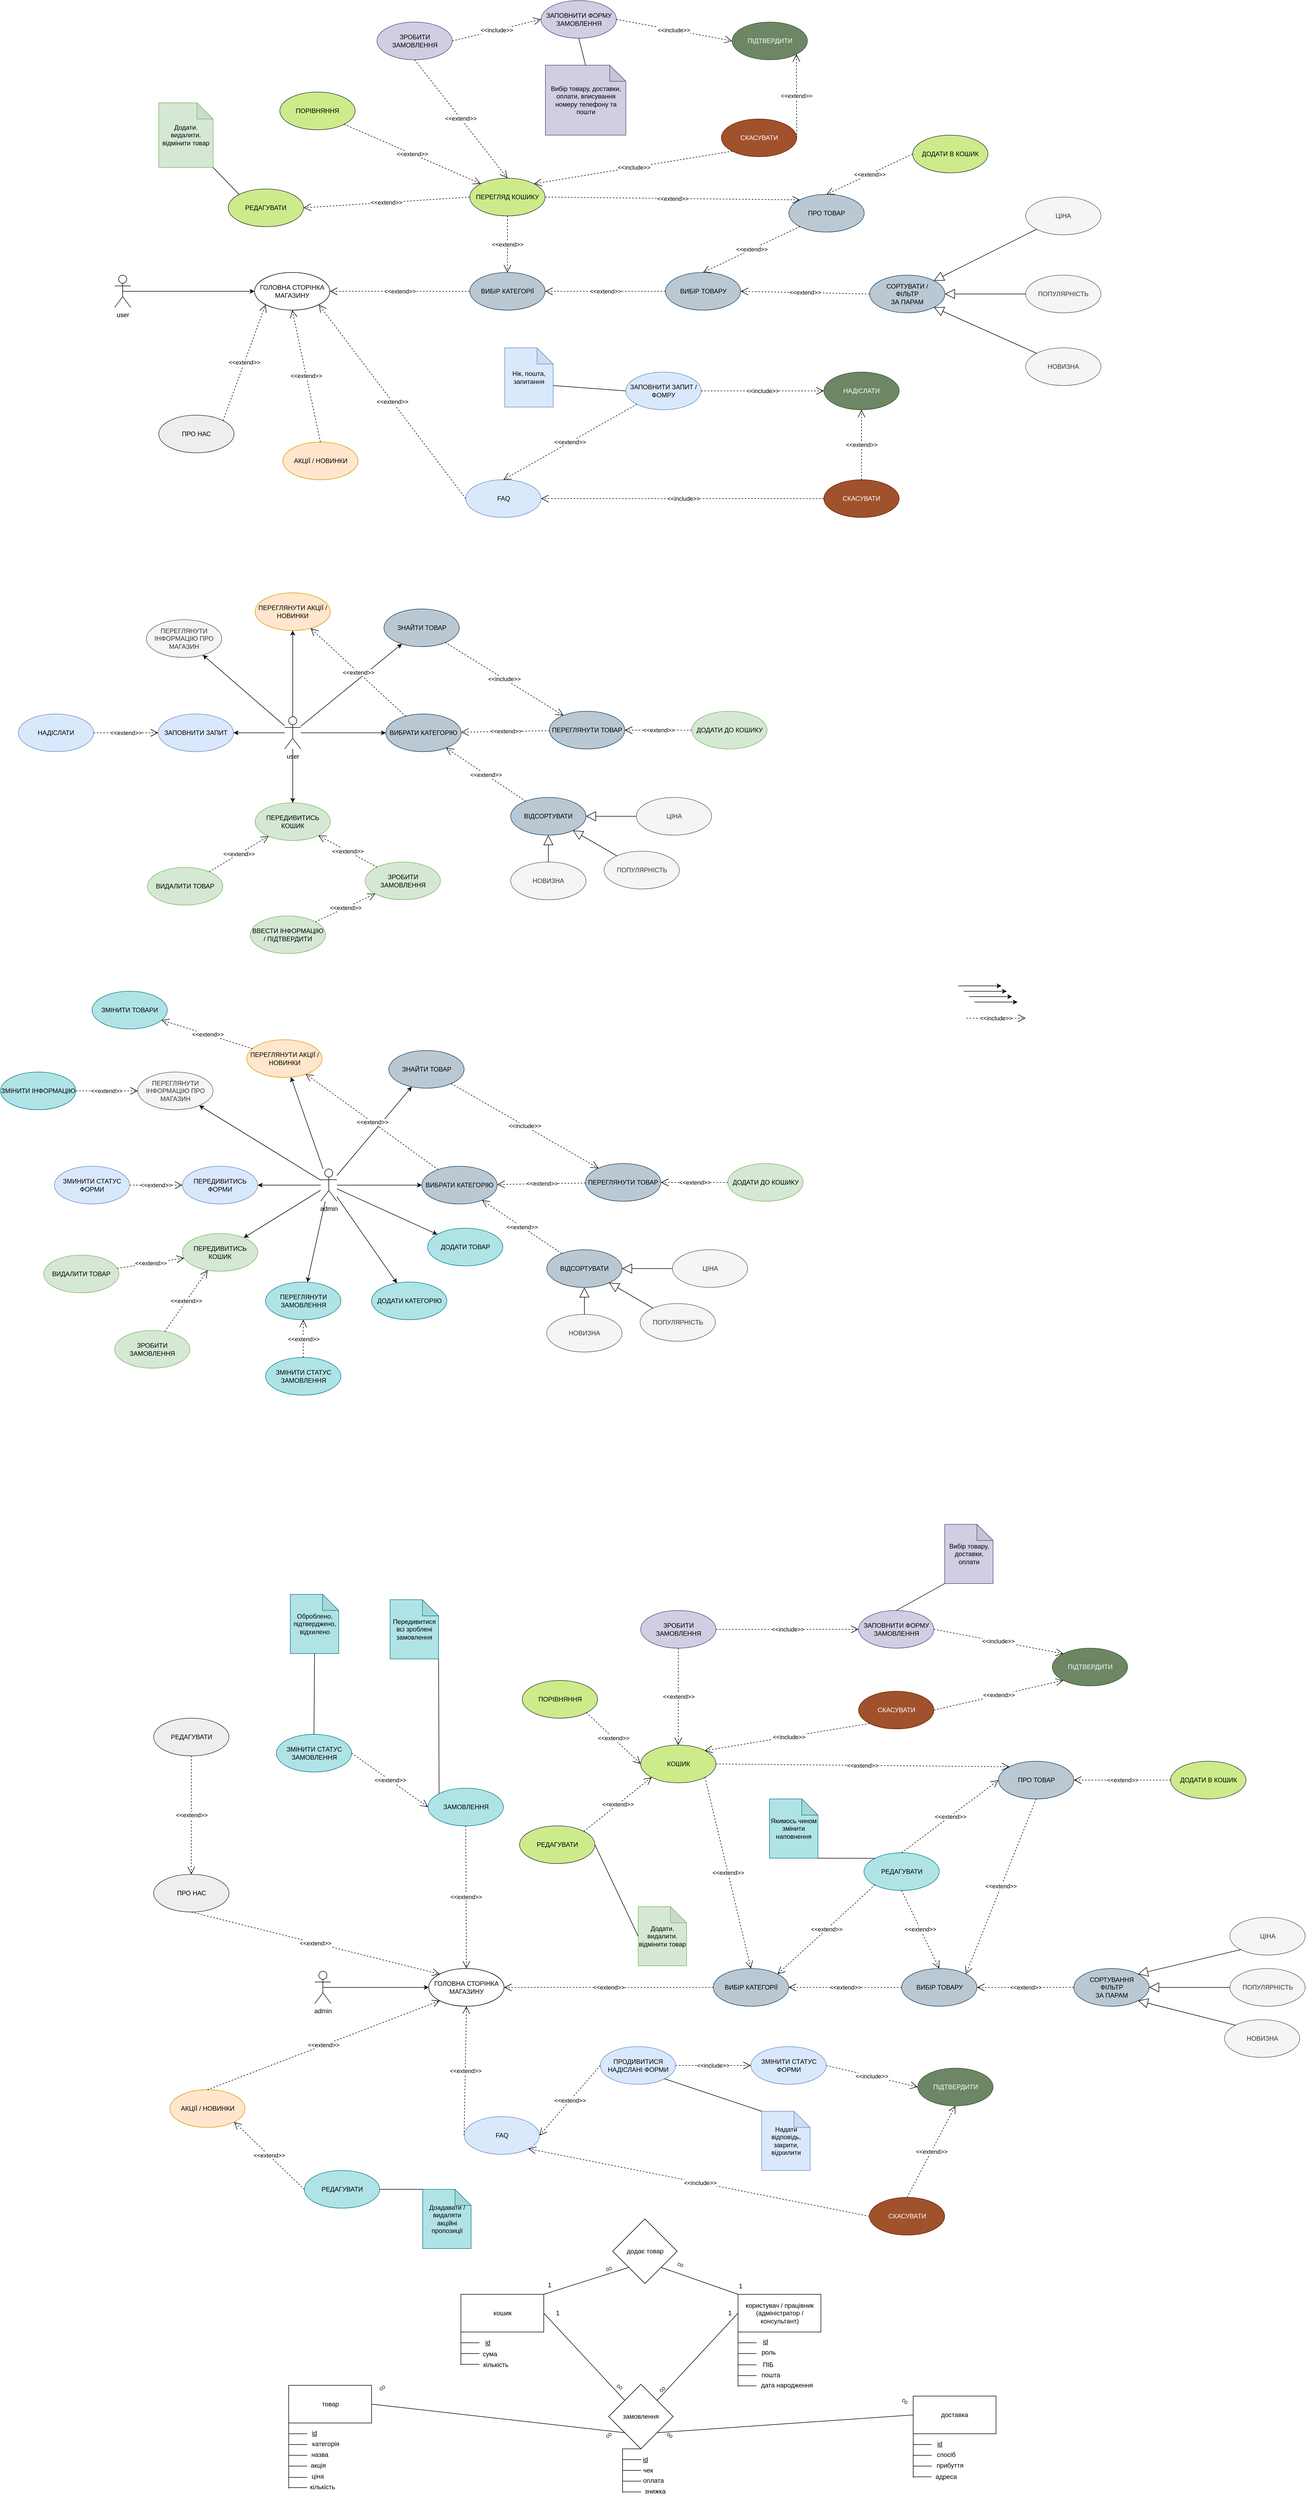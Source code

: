 <mxfile version="26.0.10">
  <diagram name="Страница — 1" id="6F7STSAauIs7shj7HiQ8">
    <mxGraphModel dx="2259" dy="1137" grid="1" gridSize="10" guides="1" tooltips="1" connect="1" arrows="1" fold="1" page="1" pageScale="1" pageWidth="2920" pageHeight="4700" math="0" shadow="0">
      <root>
        <mxCell id="0" />
        <mxCell id="1" parent="0" />
        <mxCell id="rZ_Y1SBktrl_OipgseRT-8" value="user" style="shape=umlActor;verticalLabelPosition=bottom;verticalAlign=top;html=1;outlineConnect=0;" parent="1" vertex="1">
          <mxGeometry x="352" y="530" width="30" height="60" as="geometry" />
        </mxCell>
        <mxCell id="rZ_Y1SBktrl_OipgseRT-9" value="ГОЛОВНА СТОРІНКА&lt;div&gt;МАГАЗИНУ&lt;/div&gt;" style="ellipse;whiteSpace=wrap;html=1;" parent="1" vertex="1">
          <mxGeometry x="612" y="525" width="140" height="70" as="geometry" />
        </mxCell>
        <mxCell id="rZ_Y1SBktrl_OipgseRT-11" value="ВИБІР КАТЕГОРІЇ" style="ellipse;whiteSpace=wrap;html=1;fillColor=#bac8d3;strokeColor=#23445d;" parent="1" vertex="1">
          <mxGeometry x="1012" y="525" width="140" height="70" as="geometry" />
        </mxCell>
        <mxCell id="rZ_Y1SBktrl_OipgseRT-12" value="СОРТУВАТИ /&lt;div&gt;ФІЛЬТР&lt;/div&gt;&lt;div&gt;ЗА ПАРАМ&lt;/div&gt;" style="ellipse;whiteSpace=wrap;html=1;fillColor=#bac8d3;strokeColor=#23445d;" parent="1" vertex="1">
          <mxGeometry x="1755" y="530" width="140" height="70" as="geometry" />
        </mxCell>
        <mxCell id="rZ_Y1SBktrl_OipgseRT-13" value="НОВИЗНА" style="ellipse;whiteSpace=wrap;html=1;fillColor=#f5f5f5;fontColor=#333333;strokeColor=#666666;" parent="1" vertex="1">
          <mxGeometry x="2045" y="665" width="140" height="70" as="geometry" />
        </mxCell>
        <mxCell id="rZ_Y1SBktrl_OipgseRT-14" value="ПОПУЛЯРНІСТЬ" style="ellipse;whiteSpace=wrap;html=1;fillColor=#f5f5f5;fontColor=#333333;strokeColor=#666666;" parent="1" vertex="1">
          <mxGeometry x="2045" y="530" width="140" height="70" as="geometry" />
        </mxCell>
        <mxCell id="rZ_Y1SBktrl_OipgseRT-15" value="ЦІНА" style="ellipse;whiteSpace=wrap;html=1;fillColor=#f5f5f5;fontColor=#333333;strokeColor=#666666;" parent="1" vertex="1">
          <mxGeometry x="2045" y="385" width="140" height="70" as="geometry" />
        </mxCell>
        <mxCell id="rZ_Y1SBktrl_OipgseRT-17" value="" style="endArrow=classic;html=1;rounded=0;entryX=0;entryY=0.5;entryDx=0;entryDy=0;" parent="1" target="rZ_Y1SBktrl_OipgseRT-9" edge="1">
          <mxGeometry width="50" height="50" relative="1" as="geometry">
            <mxPoint x="367" y="560" as="sourcePoint" />
            <mxPoint x="1122" y="440" as="targetPoint" />
          </mxGeometry>
        </mxCell>
        <mxCell id="rZ_Y1SBktrl_OipgseRT-19" value="" style="endArrow=block;endSize=16;endFill=0;html=1;rounded=0;entryX=1;entryY=0.5;entryDx=0;entryDy=0;exitX=0;exitY=0.5;exitDx=0;exitDy=0;" parent="1" source="rZ_Y1SBktrl_OipgseRT-14" target="rZ_Y1SBktrl_OipgseRT-12" edge="1">
          <mxGeometry width="160" relative="1" as="geometry">
            <mxPoint x="1595" y="465" as="sourcePoint" />
            <mxPoint x="1755" y="465" as="targetPoint" />
          </mxGeometry>
        </mxCell>
        <mxCell id="rZ_Y1SBktrl_OipgseRT-20" value="" style="endArrow=block;endSize=16;endFill=0;html=1;rounded=0;exitX=0;exitY=0;exitDx=0;exitDy=0;entryX=1;entryY=1;entryDx=0;entryDy=0;" parent="1" source="rZ_Y1SBktrl_OipgseRT-13" target="rZ_Y1SBktrl_OipgseRT-12" edge="1">
          <mxGeometry width="160" relative="1" as="geometry">
            <mxPoint x="1645" y="405" as="sourcePoint" />
            <mxPoint x="1805" y="405" as="targetPoint" />
          </mxGeometry>
        </mxCell>
        <mxCell id="rZ_Y1SBktrl_OipgseRT-21" value="" style="endArrow=block;endSize=16;endFill=0;html=1;rounded=0;entryX=1;entryY=0;entryDx=0;entryDy=0;exitX=0;exitY=1;exitDx=0;exitDy=0;" parent="1" source="rZ_Y1SBktrl_OipgseRT-15" target="rZ_Y1SBktrl_OipgseRT-12" edge="1">
          <mxGeometry width="160" relative="1" as="geometry">
            <mxPoint x="1645" y="525" as="sourcePoint" />
            <mxPoint x="1805" y="525" as="targetPoint" />
            <mxPoint as="offset" />
          </mxGeometry>
        </mxCell>
        <mxCell id="LNyuL3NQRcCMjMhrEUPy-1" value="АКЦІЇ / НОВИНКИ" style="ellipse;whiteSpace=wrap;html=1;fillColor=#ffe6cc;strokeColor=#d79b00;" parent="1" vertex="1">
          <mxGeometry x="664.5" y="840" width="140" height="70" as="geometry" />
        </mxCell>
        <mxCell id="LNyuL3NQRcCMjMhrEUPy-3" value="ПРО НАС" style="ellipse;whiteSpace=wrap;html=1;fillColor=#eeeeee;strokeColor=#36393d;" parent="1" vertex="1">
          <mxGeometry x="434" y="790" width="140" height="70" as="geometry" />
        </mxCell>
        <mxCell id="LNyuL3NQRcCMjMhrEUPy-5" value="FAQ" style="ellipse;whiteSpace=wrap;html=1;fillColor=#dae8fc;strokeColor=#6c8ebf;" parent="1" vertex="1">
          <mxGeometry x="1004.5" y="910" width="140" height="70" as="geometry" />
        </mxCell>
        <mxCell id="LNyuL3NQRcCMjMhrEUPy-6" value="ПРО ТОВАР" style="ellipse;whiteSpace=wrap;html=1;fillColor=#bac8d3;strokeColor=#23445d;" parent="1" vertex="1">
          <mxGeometry x="1605" y="380" width="140" height="70" as="geometry" />
        </mxCell>
        <mxCell id="LNyuL3NQRcCMjMhrEUPy-7" value="ВИБІР ТОВАРУ" style="ellipse;whiteSpace=wrap;html=1;fillColor=#bac8d3;strokeColor=#23445d;" parent="1" vertex="1">
          <mxGeometry x="1375.5" y="525" width="140" height="70" as="geometry" />
        </mxCell>
        <mxCell id="LNyuL3NQRcCMjMhrEUPy-10" value="ЗАПОВНИТИ ЗАПИТ / ФОМРУ" style="ellipse;whiteSpace=wrap;html=1;fillColor=#dae8fc;strokeColor=#6c8ebf;" parent="1" vertex="1">
          <mxGeometry x="1302" y="710" width="140" height="70" as="geometry" />
        </mxCell>
        <mxCell id="LNyuL3NQRcCMjMhrEUPy-11" value="Нік, пошта, запитання" style="shape=note;whiteSpace=wrap;html=1;backgroundOutline=1;darkOpacity=0.05;fillColor=#dae8fc;strokeColor=#6c8ebf;" parent="1" vertex="1">
          <mxGeometry x="1077" y="665" width="90" height="110" as="geometry" />
        </mxCell>
        <mxCell id="LNyuL3NQRcCMjMhrEUPy-13" value="ПЕРЕГЛЯД КОШИКУ" style="ellipse;whiteSpace=wrap;html=1;fillColor=#cdeb8b;strokeColor=#36393d;" parent="1" vertex="1">
          <mxGeometry x="1012" y="350" width="140" height="70" as="geometry" />
        </mxCell>
        <mxCell id="LNyuL3NQRcCMjMhrEUPy-17" value="" style="endArrow=none;html=1;rounded=0;entryX=0;entryY=0;entryDx=90;entryDy=70;entryPerimeter=0;exitX=0;exitY=0.5;exitDx=0;exitDy=0;" parent="1" source="LNyuL3NQRcCMjMhrEUPy-10" target="LNyuL3NQRcCMjMhrEUPy-11" edge="1">
          <mxGeometry width="50" height="50" relative="1" as="geometry">
            <mxPoint x="1355" y="730" as="sourcePoint" />
            <mxPoint x="1405" y="680" as="targetPoint" />
          </mxGeometry>
        </mxCell>
        <mxCell id="LNyuL3NQRcCMjMhrEUPy-23" value="&amp;lt;&amp;lt;extend&amp;gt;&amp;gt;" style="endArrow=open;endSize=12;dashed=1;html=1;rounded=0;entryX=1;entryY=1;entryDx=0;entryDy=0;exitX=0;exitY=0.5;exitDx=0;exitDy=0;" parent="1" source="LNyuL3NQRcCMjMhrEUPy-5" target="rZ_Y1SBktrl_OipgseRT-9" edge="1">
          <mxGeometry width="160" relative="1" as="geometry">
            <mxPoint x="805" y="720" as="sourcePoint" />
            <mxPoint x="965" y="720" as="targetPoint" />
          </mxGeometry>
        </mxCell>
        <mxCell id="LNyuL3NQRcCMjMhrEUPy-24" value="&amp;lt;&amp;lt;extend&amp;gt;&amp;gt;" style="endArrow=open;endSize=12;dashed=1;html=1;rounded=0;entryX=0.5;entryY=1;entryDx=0;entryDy=0;exitX=0.5;exitY=0;exitDx=0;exitDy=0;" parent="1" source="LNyuL3NQRcCMjMhrEUPy-1" target="rZ_Y1SBktrl_OipgseRT-9" edge="1">
          <mxGeometry width="160" relative="1" as="geometry">
            <mxPoint x="742" y="780" as="sourcePoint" />
            <mxPoint x="692" y="605" as="targetPoint" />
          </mxGeometry>
        </mxCell>
        <mxCell id="LNyuL3NQRcCMjMhrEUPy-25" value="&amp;lt;&amp;lt;extend&amp;gt;&amp;gt;" style="endArrow=open;endSize=12;dashed=1;html=1;rounded=0;entryX=0.5;entryY=0;entryDx=0;entryDy=0;exitX=0;exitY=1;exitDx=0;exitDy=0;" parent="1" source="LNyuL3NQRcCMjMhrEUPy-10" target="LNyuL3NQRcCMjMhrEUPy-5" edge="1">
          <mxGeometry x="0.003" width="160" relative="1" as="geometry">
            <mxPoint x="1145" y="780" as="sourcePoint" />
            <mxPoint x="1095" y="605" as="targetPoint" />
            <mxPoint as="offset" />
          </mxGeometry>
        </mxCell>
        <mxCell id="LNyuL3NQRcCMjMhrEUPy-26" value="&amp;lt;&amp;lt;extend&amp;gt;&amp;gt;" style="endArrow=open;endSize=12;dashed=1;html=1;rounded=0;exitX=1;exitY=0;exitDx=0;exitDy=0;entryX=0;entryY=1;entryDx=0;entryDy=0;" parent="1" source="LNyuL3NQRcCMjMhrEUPy-3" target="rZ_Y1SBktrl_OipgseRT-9" edge="1">
          <mxGeometry width="160" relative="1" as="geometry">
            <mxPoint x="762" y="800" as="sourcePoint" />
            <mxPoint x="633" y="535" as="targetPoint" />
          </mxGeometry>
        </mxCell>
        <mxCell id="LNyuL3NQRcCMjMhrEUPy-28" value="&amp;lt;&amp;lt;extend&amp;gt;&amp;gt;" style="endArrow=open;endSize=12;dashed=1;html=1;rounded=0;entryX=0.5;entryY=0;entryDx=0;entryDy=0;exitX=0.5;exitY=1;exitDx=0;exitDy=0;" parent="1" source="LNyuL3NQRcCMjMhrEUPy-13" target="rZ_Y1SBktrl_OipgseRT-11" edge="1">
          <mxGeometry width="160" relative="1" as="geometry">
            <mxPoint x="675" y="820" as="sourcePoint" />
            <mxPoint x="625" y="645" as="targetPoint" />
          </mxGeometry>
        </mxCell>
        <mxCell id="LNyuL3NQRcCMjMhrEUPy-29" value="&amp;lt;&amp;lt;extend&amp;gt;&amp;gt;" style="endArrow=open;endSize=12;dashed=1;html=1;rounded=0;entryX=0.5;entryY=0;entryDx=0;entryDy=0;exitX=0;exitY=1;exitDx=0;exitDy=0;" parent="1" source="LNyuL3NQRcCMjMhrEUPy-6" target="LNyuL3NQRcCMjMhrEUPy-7" edge="1">
          <mxGeometry width="160" relative="1" as="geometry">
            <mxPoint x="685" y="830" as="sourcePoint" />
            <mxPoint x="635" y="655" as="targetPoint" />
          </mxGeometry>
        </mxCell>
        <mxCell id="LNyuL3NQRcCMjMhrEUPy-30" value="НАДІСЛАТИ" style="ellipse;whiteSpace=wrap;html=1;fillColor=#6d8764;strokeColor=#3A5431;fontColor=#ffffff;" parent="1" vertex="1">
          <mxGeometry x="1670" y="710" width="140" height="70" as="geometry" />
        </mxCell>
        <mxCell id="LNyuL3NQRcCMjMhrEUPy-31" value="&amp;lt;&amp;lt;include&amp;gt;&amp;gt;" style="endArrow=open;endSize=12;dashed=1;html=1;rounded=0;entryX=0;entryY=0.5;entryDx=0;entryDy=0;exitX=1;exitY=0.5;exitDx=0;exitDy=0;" parent="1" source="LNyuL3NQRcCMjMhrEUPy-10" target="LNyuL3NQRcCMjMhrEUPy-30" edge="1">
          <mxGeometry x="-0.004" width="160" relative="1" as="geometry">
            <mxPoint x="1125" y="935" as="sourcePoint" />
            <mxPoint x="1045" y="825" as="targetPoint" />
            <mxPoint as="offset" />
          </mxGeometry>
        </mxCell>
        <mxCell id="LNyuL3NQRcCMjMhrEUPy-33" value="СКАСУВАТИ" style="ellipse;whiteSpace=wrap;html=1;fillColor=#a0522d;strokeColor=#6D1F00;fontColor=#ffffff;" parent="1" vertex="1">
          <mxGeometry x="1670" y="910" width="140" height="70" as="geometry" />
        </mxCell>
        <mxCell id="LNyuL3NQRcCMjMhrEUPy-34" value="&amp;lt;&amp;lt;extend&amp;gt;&amp;gt;" style="endArrow=open;endSize=12;dashed=1;html=1;rounded=0;exitX=0.5;exitY=0;exitDx=0;exitDy=0;entryX=0.5;entryY=1;entryDx=0;entryDy=0;" parent="1" source="LNyuL3NQRcCMjMhrEUPy-33" target="LNyuL3NQRcCMjMhrEUPy-30" edge="1">
          <mxGeometry x="0.004" width="160" relative="1" as="geometry">
            <mxPoint x="1415" y="1030" as="sourcePoint" />
            <mxPoint x="1615" y="980" as="targetPoint" />
            <mxPoint as="offset" />
          </mxGeometry>
        </mxCell>
        <mxCell id="LNyuL3NQRcCMjMhrEUPy-35" value="ДОДАТИ В КОШИК" style="ellipse;whiteSpace=wrap;html=1;fillColor=#cdeb8b;strokeColor=#36393d;" parent="1" vertex="1">
          <mxGeometry x="1835" y="270" width="140" height="70" as="geometry" />
        </mxCell>
        <mxCell id="LNyuL3NQRcCMjMhrEUPy-36" value="&amp;lt;&amp;lt;extend&amp;gt;&amp;gt;" style="endArrow=open;endSize=12;dashed=1;html=1;rounded=0;entryX=0.5;entryY=0;entryDx=0;entryDy=0;exitX=0;exitY=0.5;exitDx=0;exitDy=0;" parent="1" source="LNyuL3NQRcCMjMhrEUPy-35" target="LNyuL3NQRcCMjMhrEUPy-6" edge="1">
          <mxGeometry width="160" relative="1" as="geometry">
            <mxPoint x="1085" y="420" as="sourcePoint" />
            <mxPoint x="1085" y="535" as="targetPoint" />
          </mxGeometry>
        </mxCell>
        <mxCell id="LNyuL3NQRcCMjMhrEUPy-37" value="&amp;lt;&amp;lt;extend&amp;gt;&amp;gt;" style="endArrow=open;endSize=12;dashed=1;html=1;rounded=0;entryX=0;entryY=0;entryDx=0;entryDy=0;exitX=1;exitY=0.5;exitDx=0;exitDy=0;" parent="1" source="LNyuL3NQRcCMjMhrEUPy-13" target="LNyuL3NQRcCMjMhrEUPy-6" edge="1">
          <mxGeometry width="160" relative="1" as="geometry">
            <mxPoint x="1085" y="420" as="sourcePoint" />
            <mxPoint x="1085" y="535" as="targetPoint" />
          </mxGeometry>
        </mxCell>
        <mxCell id="LNyuL3NQRcCMjMhrEUPy-38" value="ЗРОБИТИ ЗАМОВЛЕННЯ" style="ellipse;whiteSpace=wrap;html=1;fillColor=#d0cee2;strokeColor=#56517e;" parent="1" vertex="1">
          <mxGeometry x="839.5" y="60" width="140" height="70" as="geometry" />
        </mxCell>
        <mxCell id="LNyuL3NQRcCMjMhrEUPy-39" value="&amp;lt;&amp;lt;extend&amp;gt;&amp;gt;" style="endArrow=open;endSize=12;dashed=1;html=1;rounded=0;entryX=0.5;entryY=0;entryDx=0;entryDy=0;exitX=0.5;exitY=1;exitDx=0;exitDy=0;" parent="1" source="LNyuL3NQRcCMjMhrEUPy-38" target="LNyuL3NQRcCMjMhrEUPy-13" edge="1">
          <mxGeometry x="-0.006" width="160" relative="1" as="geometry">
            <mxPoint x="945" y="265" as="sourcePoint" />
            <mxPoint x="1015" y="385" as="targetPoint" />
            <mxPoint as="offset" />
          </mxGeometry>
        </mxCell>
        <mxCell id="LNyuL3NQRcCMjMhrEUPy-41" value="ЗАПОВНИТИ ФОРМУ ЗАМОВЛЕННЯ" style="ellipse;whiteSpace=wrap;html=1;fillColor=#d0cee2;strokeColor=#56517e;" parent="1" vertex="1">
          <mxGeometry x="1144.5" y="20" width="140" height="70" as="geometry" />
        </mxCell>
        <mxCell id="LNyuL3NQRcCMjMhrEUPy-42" value="ПІДТВЕРДИТИ" style="ellipse;whiteSpace=wrap;html=1;fillColor=#6d8764;fontColor=#ffffff;strokeColor=#3A5431;" parent="1" vertex="1">
          <mxGeometry x="1499.5" y="60" width="140" height="70" as="geometry" />
        </mxCell>
        <mxCell id="LNyuL3NQRcCMjMhrEUPy-43" value="СКАСУВАТИ" style="ellipse;whiteSpace=wrap;html=1;fillColor=#a0522d;fontColor=#ffffff;strokeColor=#6D1F00;" parent="1" vertex="1">
          <mxGeometry x="1479.5" y="240" width="140" height="70" as="geometry" />
        </mxCell>
        <mxCell id="LNyuL3NQRcCMjMhrEUPy-44" value="ПОРІВНЯННЯ" style="ellipse;whiteSpace=wrap;html=1;fillColor=#cdeb8b;strokeColor=#36393d;" parent="1" vertex="1">
          <mxGeometry x="659" y="190" width="140" height="70" as="geometry" />
        </mxCell>
        <mxCell id="LNyuL3NQRcCMjMhrEUPy-45" value="&amp;lt;&amp;lt;include&amp;gt;&amp;gt;" style="endArrow=open;endSize=12;dashed=1;html=1;rounded=0;exitX=1;exitY=0.5;exitDx=0;exitDy=0;entryX=0;entryY=0.5;entryDx=0;entryDy=0;" parent="1" source="LNyuL3NQRcCMjMhrEUPy-38" target="LNyuL3NQRcCMjMhrEUPy-41" edge="1">
          <mxGeometry x="0.002" width="160" relative="1" as="geometry">
            <mxPoint x="1065" y="10" as="sourcePoint" />
            <mxPoint x="1045" y="130" as="targetPoint" />
            <mxPoint as="offset" />
          </mxGeometry>
        </mxCell>
        <mxCell id="LNyuL3NQRcCMjMhrEUPy-46" value="&amp;lt;&amp;lt;include&amp;gt;&amp;gt;" style="endArrow=open;endSize=12;dashed=1;html=1;rounded=0;entryX=0;entryY=0.5;entryDx=0;entryDy=0;exitX=1;exitY=0.5;exitDx=0;exitDy=0;" parent="1" source="LNyuL3NQRcCMjMhrEUPy-41" target="LNyuL3NQRcCMjMhrEUPy-42" edge="1">
          <mxGeometry x="-0.006" width="160" relative="1" as="geometry">
            <mxPoint x="1135" y="-120" as="sourcePoint" />
            <mxPoint x="955" y="-15" as="targetPoint" />
            <mxPoint as="offset" />
          </mxGeometry>
        </mxCell>
        <mxCell id="LNyuL3NQRcCMjMhrEUPy-47" value="&amp;lt;&amp;lt;extend&amp;gt;&amp;gt;" style="endArrow=open;endSize=12;dashed=1;html=1;rounded=0;exitX=1;exitY=0.5;exitDx=0;exitDy=0;entryX=1;entryY=1;entryDx=0;entryDy=0;" parent="1" source="LNyuL3NQRcCMjMhrEUPy-43" target="LNyuL3NQRcCMjMhrEUPy-42" edge="1">
          <mxGeometry x="0.002" width="160" relative="1" as="geometry">
            <mxPoint x="1285" y="120" as="sourcePoint" />
            <mxPoint x="1335" y="170" as="targetPoint" />
            <mxPoint as="offset" />
          </mxGeometry>
        </mxCell>
        <mxCell id="LNyuL3NQRcCMjMhrEUPy-48" value="&amp;lt;&amp;lt;extend&amp;gt;&amp;gt;" style="endArrow=open;endSize=12;dashed=1;html=1;rounded=0;exitX=1;exitY=1;exitDx=0;exitDy=0;entryX=0;entryY=0;entryDx=0;entryDy=0;" parent="1" source="LNyuL3NQRcCMjMhrEUPy-44" target="LNyuL3NQRcCMjMhrEUPy-13" edge="1">
          <mxGeometry x="-0.004" width="160" relative="1" as="geometry">
            <mxPoint x="885" y="130" as="sourcePoint" />
            <mxPoint x="755" y="220" as="targetPoint" />
            <mxPoint as="offset" />
          </mxGeometry>
        </mxCell>
        <mxCell id="LNyuL3NQRcCMjMhrEUPy-50" value="&amp;lt;&amp;lt;extend&amp;gt;&amp;gt;" style="endArrow=open;endSize=12;dashed=1;html=1;rounded=0;entryX=1;entryY=0.5;entryDx=0;entryDy=0;exitX=0;exitY=0.5;exitDx=0;exitDy=0;" parent="1" source="LNyuL3NQRcCMjMhrEUPy-7" target="rZ_Y1SBktrl_OipgseRT-11" edge="1">
          <mxGeometry width="160" relative="1" as="geometry">
            <mxPoint x="1045.5" y="580" as="sourcePoint" />
            <mxPoint x="944.5" y="665" as="targetPoint" />
          </mxGeometry>
        </mxCell>
        <mxCell id="LNyuL3NQRcCMjMhrEUPy-51" value="&amp;lt;&amp;lt;extend&amp;gt;&amp;gt;" style="endArrow=open;endSize=12;dashed=1;html=1;rounded=0;entryX=1;entryY=0.5;entryDx=0;entryDy=0;exitX=0;exitY=0.5;exitDx=0;exitDy=0;" parent="1" source="rZ_Y1SBktrl_OipgseRT-12" target="LNyuL3NQRcCMjMhrEUPy-7" edge="1">
          <mxGeometry width="160" relative="1" as="geometry">
            <mxPoint x="1196" y="460" as="sourcePoint" />
            <mxPoint x="1095" y="545" as="targetPoint" />
          </mxGeometry>
        </mxCell>
        <mxCell id="LNyuL3NQRcCMjMhrEUPy-52" value="&amp;lt;&amp;lt;extend&amp;gt;&amp;gt;" style="endArrow=open;endSize=12;dashed=1;html=1;rounded=0;entryX=1;entryY=0.5;entryDx=0;entryDy=0;exitX=0;exitY=0.5;exitDx=0;exitDy=0;" parent="1" source="rZ_Y1SBktrl_OipgseRT-11" target="rZ_Y1SBktrl_OipgseRT-9" edge="1">
          <mxGeometry width="160" relative="1" as="geometry">
            <mxPoint x="725" y="620" as="sourcePoint" />
            <mxPoint x="624" y="705" as="targetPoint" />
          </mxGeometry>
        </mxCell>
        <mxCell id="LNyuL3NQRcCMjMhrEUPy-106" value="&amp;lt;&amp;lt;include&amp;gt;&amp;gt;" style="endArrow=open;endSize=12;dashed=1;html=1;rounded=0;entryX=1;entryY=0;entryDx=0;entryDy=0;exitX=0;exitY=1;exitDx=0;exitDy=0;" parent="1" source="LNyuL3NQRcCMjMhrEUPy-43" target="LNyuL3NQRcCMjMhrEUPy-13" edge="1">
          <mxGeometry x="-0.006" width="160" relative="1" as="geometry">
            <mxPoint x="1065" y="170" as="sourcePoint" />
            <mxPoint x="975" y="275" as="targetPoint" />
            <mxPoint as="offset" />
          </mxGeometry>
        </mxCell>
        <mxCell id="LNyuL3NQRcCMjMhrEUPy-107" value="&amp;lt;&amp;lt;include&amp;gt;&amp;gt;" style="endArrow=open;endSize=12;dashed=1;html=1;rounded=0;entryX=1;entryY=0.5;entryDx=0;entryDy=0;exitX=0;exitY=0.5;exitDx=0;exitDy=0;" parent="1" source="LNyuL3NQRcCMjMhrEUPy-33" target="LNyuL3NQRcCMjMhrEUPy-5" edge="1">
          <mxGeometry x="-0.006" width="160" relative="1" as="geometry">
            <mxPoint x="1605" y="1070" as="sourcePoint" />
            <mxPoint x="1515" y="1175" as="targetPoint" />
            <mxPoint as="offset" />
          </mxGeometry>
        </mxCell>
        <mxCell id="LNyuL3NQRcCMjMhrEUPy-108" value="кошик" style="html=1;whiteSpace=wrap;" parent="1" vertex="1">
          <mxGeometry x="995.5" y="4280" width="154" height="70" as="geometry" />
        </mxCell>
        <mxCell id="LNyuL3NQRcCMjMhrEUPy-109" value="товар" style="html=1;whiteSpace=wrap;" parent="1" vertex="1">
          <mxGeometry x="675.5" y="4449" width="154" height="70" as="geometry" />
        </mxCell>
        <mxCell id="LNyuL3NQRcCMjMhrEUPy-163" value="користувач / працівник&lt;br&gt;(адміністратор / консультант)" style="html=1;whiteSpace=wrap;" parent="1" vertex="1">
          <mxGeometry x="1510.5" y="4280" width="154" height="70" as="geometry" />
        </mxCell>
        <mxCell id="LNyuL3NQRcCMjMhrEUPy-164" value="доставка" style="html=1;whiteSpace=wrap;" parent="1" vertex="1">
          <mxGeometry x="1836" y="4469" width="154" height="70" as="geometry" />
        </mxCell>
        <mxCell id="LNyuL3NQRcCMjMhrEUPy-165" value="замовлення" style="rhombus;whiteSpace=wrap;html=1;" parent="1" vertex="1">
          <mxGeometry x="1270" y="4447" width="120" height="120" as="geometry" />
        </mxCell>
        <mxCell id="LNyuL3NQRcCMjMhrEUPy-166" value="" style="endArrow=none;html=1;rounded=0;entryX=1;entryY=0.5;entryDx=0;entryDy=0;exitX=0;exitY=0;exitDx=0;exitDy=0;" parent="1" source="LNyuL3NQRcCMjMhrEUPy-165" target="LNyuL3NQRcCMjMhrEUPy-108" edge="1">
          <mxGeometry width="50" height="50" relative="1" as="geometry">
            <mxPoint x="1300.5" y="4284" as="sourcePoint" />
            <mxPoint x="1340.5" y="4264" as="targetPoint" />
          </mxGeometry>
        </mxCell>
        <mxCell id="LNyuL3NQRcCMjMhrEUPy-167" value="" style="endArrow=none;html=1;rounded=0;entryX=1;entryY=0.5;entryDx=0;entryDy=0;exitX=0;exitY=1;exitDx=0;exitDy=0;" parent="1" source="LNyuL3NQRcCMjMhrEUPy-165" target="LNyuL3NQRcCMjMhrEUPy-109" edge="1">
          <mxGeometry width="50" height="50" relative="1" as="geometry">
            <mxPoint x="1230.5" y="4444" as="sourcePoint" />
            <mxPoint x="1102.5" y="4404" as="targetPoint" />
          </mxGeometry>
        </mxCell>
        <mxCell id="LNyuL3NQRcCMjMhrEUPy-168" value="" style="endArrow=none;html=1;rounded=0;entryX=1;entryY=0;entryDx=0;entryDy=0;exitX=0;exitY=0.5;exitDx=0;exitDy=0;" parent="1" source="LNyuL3NQRcCMjMhrEUPy-163" target="LNyuL3NQRcCMjMhrEUPy-165" edge="1">
          <mxGeometry width="50" height="50" relative="1" as="geometry">
            <mxPoint x="1420.5" y="4234" as="sourcePoint" />
            <mxPoint x="1360.5" y="4284" as="targetPoint" />
          </mxGeometry>
        </mxCell>
        <mxCell id="LNyuL3NQRcCMjMhrEUPy-169" value="" style="endArrow=none;html=1;rounded=0;entryX=1;entryY=1;entryDx=0;entryDy=0;exitX=0;exitY=0.5;exitDx=0;exitDy=0;" parent="1" source="LNyuL3NQRcCMjMhrEUPy-164" target="LNyuL3NQRcCMjMhrEUPy-165" edge="1">
          <mxGeometry width="50" height="50" relative="1" as="geometry">
            <mxPoint x="1430.5" y="4354" as="sourcePoint" />
            <mxPoint x="1302.5" y="4424" as="targetPoint" />
          </mxGeometry>
        </mxCell>
        <mxCell id="LNyuL3NQRcCMjMhrEUPy-170" value="" style="shape=partialRectangle;whiteSpace=wrap;html=1;bottom=0;right=0;fillColor=none;" parent="1" vertex="1">
          <mxGeometry x="995.5" y="4350" width="154" height="20" as="geometry" />
        </mxCell>
        <mxCell id="LNyuL3NQRcCMjMhrEUPy-172" value="" style="shape=partialRectangle;whiteSpace=wrap;html=1;bottom=0;right=0;fillColor=none;" parent="1" vertex="1">
          <mxGeometry x="995.5" y="4370" width="34" height="20" as="geometry" />
        </mxCell>
        <mxCell id="LNyuL3NQRcCMjMhrEUPy-173" value="" style="shape=partialRectangle;whiteSpace=wrap;html=1;bottom=0;right=0;fillColor=none;" parent="1" vertex="1">
          <mxGeometry x="995.5" y="4390" width="34" height="20" as="geometry" />
        </mxCell>
        <mxCell id="LNyuL3NQRcCMjMhrEUPy-175" value="" style="shape=partialRectangle;whiteSpace=wrap;html=1;bottom=0;right=0;fillColor=none;" parent="1" vertex="1">
          <mxGeometry x="675.5" y="4519" width="154" height="20" as="geometry" />
        </mxCell>
        <mxCell id="LNyuL3NQRcCMjMhrEUPy-176" value="" style="shape=partialRectangle;whiteSpace=wrap;html=1;bottom=0;right=0;fillColor=none;" parent="1" vertex="1">
          <mxGeometry x="675.5" y="4539" width="34" height="20" as="geometry" />
        </mxCell>
        <mxCell id="LNyuL3NQRcCMjMhrEUPy-177" value="" style="shape=partialRectangle;whiteSpace=wrap;html=1;bottom=0;right=0;fillColor=none;" parent="1" vertex="1">
          <mxGeometry x="675.5" y="4559" width="34" height="20" as="geometry" />
        </mxCell>
        <mxCell id="LNyuL3NQRcCMjMhrEUPy-178" value="" style="shape=partialRectangle;whiteSpace=wrap;html=1;bottom=0;right=0;fillColor=none;" parent="1" vertex="1">
          <mxGeometry x="675.5" y="4579" width="34" height="20" as="geometry" />
        </mxCell>
        <mxCell id="LNyuL3NQRcCMjMhrEUPy-179" value="" style="shape=partialRectangle;whiteSpace=wrap;html=1;bottom=0;right=0;fillColor=none;" parent="1" vertex="1">
          <mxGeometry x="1836" y="4539" width="154" height="20" as="geometry" />
        </mxCell>
        <mxCell id="LNyuL3NQRcCMjMhrEUPy-180" value="" style="shape=partialRectangle;whiteSpace=wrap;html=1;bottom=0;right=0;fillColor=none;" parent="1" vertex="1">
          <mxGeometry x="1836" y="4559" width="34" height="20" as="geometry" />
        </mxCell>
        <mxCell id="LNyuL3NQRcCMjMhrEUPy-181" value="" style="shape=partialRectangle;whiteSpace=wrap;html=1;bottom=0;right=0;fillColor=none;" parent="1" vertex="1">
          <mxGeometry x="1836" y="4579" width="34" height="20" as="geometry" />
        </mxCell>
        <mxCell id="LNyuL3NQRcCMjMhrEUPy-182" value="" style="shape=partialRectangle;whiteSpace=wrap;html=1;bottom=0;right=0;fillColor=none;" parent="1" vertex="1">
          <mxGeometry x="1836" y="4599" width="34" height="20" as="geometry" />
        </mxCell>
        <mxCell id="LNyuL3NQRcCMjMhrEUPy-183" value="" style="shape=partialRectangle;whiteSpace=wrap;html=1;bottom=0;right=0;fillColor=none;" parent="1" vertex="1">
          <mxGeometry x="1510.5" y="4350" width="154" height="20" as="geometry" />
        </mxCell>
        <mxCell id="LNyuL3NQRcCMjMhrEUPy-184" value="" style="shape=partialRectangle;whiteSpace=wrap;html=1;bottom=0;right=0;fillColor=none;" parent="1" vertex="1">
          <mxGeometry x="1510.5" y="4370" width="34" height="20" as="geometry" />
        </mxCell>
        <mxCell id="LNyuL3NQRcCMjMhrEUPy-185" value="" style="shape=partialRectangle;whiteSpace=wrap;html=1;bottom=0;right=0;fillColor=none;" parent="1" vertex="1">
          <mxGeometry x="1510.5" y="4390" width="34" height="20" as="geometry" />
        </mxCell>
        <mxCell id="LNyuL3NQRcCMjMhrEUPy-187" value="&lt;u&gt;id&lt;/u&gt;" style="text;html=1;align=center;verticalAlign=middle;resizable=0;points=[];autosize=1;strokeColor=none;fillColor=none;" parent="1" vertex="1">
          <mxGeometry x="1029.5" y="4355" width="30" height="30" as="geometry" />
        </mxCell>
        <mxCell id="LNyuL3NQRcCMjMhrEUPy-188" value="сума" style="text;html=1;align=center;verticalAlign=middle;resizable=0;points=[];autosize=1;strokeColor=none;fillColor=none;" parent="1" vertex="1">
          <mxGeometry x="1023.5" y="4376" width="50" height="30" as="geometry" />
        </mxCell>
        <mxCell id="LNyuL3NQRcCMjMhrEUPy-190" value="&lt;u&gt;id&lt;/u&gt;" style="text;html=1;align=center;verticalAlign=middle;resizable=0;points=[];autosize=1;strokeColor=none;fillColor=none;" parent="1" vertex="1">
          <mxGeometry x="707.5" y="4523" width="30" height="30" as="geometry" />
        </mxCell>
        <mxCell id="LNyuL3NQRcCMjMhrEUPy-191" value="категорія" style="text;html=1;align=center;verticalAlign=middle;resizable=0;points=[];autosize=1;strokeColor=none;fillColor=none;" parent="1" vertex="1">
          <mxGeometry x="703.5" y="4543" width="80" height="30" as="geometry" />
        </mxCell>
        <mxCell id="LNyuL3NQRcCMjMhrEUPy-192" value="назва" style="text;html=1;align=center;verticalAlign=middle;resizable=0;points=[];autosize=1;strokeColor=none;fillColor=none;" parent="1" vertex="1">
          <mxGeometry x="702.5" y="4563" width="60" height="30" as="geometry" />
        </mxCell>
        <mxCell id="LNyuL3NQRcCMjMhrEUPy-193" value="&lt;u&gt;id&lt;/u&gt;" style="text;html=1;align=center;verticalAlign=middle;resizable=0;points=[];autosize=1;strokeColor=none;fillColor=none;" parent="1" vertex="1">
          <mxGeometry x="1545.5" y="4353" width="30" height="30" as="geometry" />
        </mxCell>
        <mxCell id="LNyuL3NQRcCMjMhrEUPy-194" value="роль" style="text;html=1;align=center;verticalAlign=middle;resizable=0;points=[];autosize=1;strokeColor=none;fillColor=none;" parent="1" vertex="1">
          <mxGeometry x="1541.5" y="4373" width="50" height="30" as="geometry" />
        </mxCell>
        <mxCell id="LNyuL3NQRcCMjMhrEUPy-196" value="&lt;u&gt;id&lt;/u&gt;" style="text;html=1;align=center;verticalAlign=middle;resizable=0;points=[];autosize=1;strokeColor=none;fillColor=none;" parent="1" vertex="1">
          <mxGeometry x="1870" y="4543" width="30" height="30" as="geometry" />
        </mxCell>
        <mxCell id="LNyuL3NQRcCMjMhrEUPy-197" value="спосіб" style="text;html=1;align=center;verticalAlign=middle;resizable=0;points=[];autosize=1;strokeColor=none;fillColor=none;" parent="1" vertex="1">
          <mxGeometry x="1867" y="4563" width="60" height="30" as="geometry" />
        </mxCell>
        <mxCell id="LNyuL3NQRcCMjMhrEUPy-198" value="прибуття" style="text;html=1;align=center;verticalAlign=middle;resizable=0;points=[];autosize=1;strokeColor=none;fillColor=none;" parent="1" vertex="1">
          <mxGeometry x="1864" y="4583" width="80" height="30" as="geometry" />
        </mxCell>
        <mxCell id="LNyuL3NQRcCMjMhrEUPy-199" value="адреса" style="text;html=1;align=center;verticalAlign=middle;resizable=0;points=[];autosize=1;strokeColor=none;fillColor=none;" parent="1" vertex="1">
          <mxGeometry x="1867" y="4604" width="60" height="30" as="geometry" />
        </mxCell>
        <mxCell id="LNyuL3NQRcCMjMhrEUPy-200" value="акція" style="text;html=1;align=center;verticalAlign=middle;resizable=0;points=[];autosize=1;strokeColor=none;fillColor=none;" parent="1" vertex="1">
          <mxGeometry x="704.5" y="4583" width="50" height="30" as="geometry" />
        </mxCell>
        <mxCell id="LNyuL3NQRcCMjMhrEUPy-201" value="ціна" style="text;html=1;align=center;verticalAlign=middle;resizable=0;points=[];autosize=1;strokeColor=none;fillColor=none;" parent="1" vertex="1">
          <mxGeometry x="703.5" y="4603" width="50" height="30" as="geometry" />
        </mxCell>
        <mxCell id="LNyuL3NQRcCMjMhrEUPy-202" value="кількість" style="text;html=1;align=center;verticalAlign=middle;resizable=0;points=[];autosize=1;strokeColor=none;fillColor=none;" parent="1" vertex="1">
          <mxGeometry x="702.5" y="4623" width="70" height="30" as="geometry" />
        </mxCell>
        <mxCell id="LNyuL3NQRcCMjMhrEUPy-203" value="ПІБ" style="text;html=1;align=center;verticalAlign=middle;resizable=0;points=[];autosize=1;strokeColor=none;fillColor=none;" parent="1" vertex="1">
          <mxGeometry x="1545.5" y="4396" width="40" height="30" as="geometry" />
        </mxCell>
        <mxCell id="LNyuL3NQRcCMjMhrEUPy-204" value="пошта" style="text;html=1;align=center;verticalAlign=middle;resizable=0;points=[];autosize=1;strokeColor=none;fillColor=none;" parent="1" vertex="1">
          <mxGeometry x="1540.5" y="4415" width="60" height="30" as="geometry" />
        </mxCell>
        <mxCell id="LNyuL3NQRcCMjMhrEUPy-205" value="" style="shape=partialRectangle;whiteSpace=wrap;html=1;bottom=0;right=0;fillColor=none;" parent="1" vertex="1">
          <mxGeometry x="675.5" y="4599" width="34" height="20" as="geometry" />
        </mxCell>
        <mxCell id="LNyuL3NQRcCMjMhrEUPy-206" value="" style="shape=partialRectangle;whiteSpace=wrap;html=1;bottom=0;right=0;fillColor=none;" parent="1" vertex="1">
          <mxGeometry x="675.5" y="4620" width="34" height="20" as="geometry" />
        </mxCell>
        <mxCell id="LNyuL3NQRcCMjMhrEUPy-207" value="" style="shape=partialRectangle;whiteSpace=wrap;html=1;bottom=0;right=0;fillColor=none;" parent="1" vertex="1">
          <mxGeometry x="675.5" y="4639" width="34" height="1" as="geometry" />
        </mxCell>
        <mxCell id="LNyuL3NQRcCMjMhrEUPy-209" value="" style="shape=partialRectangle;whiteSpace=wrap;html=1;bottom=0;right=0;fillColor=none;" parent="1" vertex="1">
          <mxGeometry x="1510.5" y="4411" width="34" height="20" as="geometry" />
        </mxCell>
        <mxCell id="LNyuL3NQRcCMjMhrEUPy-210" value="" style="shape=partialRectangle;whiteSpace=wrap;html=1;bottom=0;right=0;fillColor=none;" parent="1" vertex="1">
          <mxGeometry x="1510.5" y="4431" width="34" height="20" as="geometry" />
        </mxCell>
        <mxCell id="LNyuL3NQRcCMjMhrEUPy-211" value="" style="shape=partialRectangle;whiteSpace=wrap;html=1;bottom=0;right=0;fillColor=none;" parent="1" vertex="1">
          <mxGeometry x="1510.5" y="4450" width="34" height="1" as="geometry" />
        </mxCell>
        <mxCell id="LNyuL3NQRcCMjMhrEUPy-212" value="" style="shape=partialRectangle;whiteSpace=wrap;html=1;bottom=0;right=0;fillColor=none;" parent="1" vertex="1">
          <mxGeometry x="1836" y="4619" width="34" height="1" as="geometry" />
        </mxCell>
        <mxCell id="LNyuL3NQRcCMjMhrEUPy-215" value="" style="shape=partialRectangle;whiteSpace=wrap;html=1;bottom=0;right=0;fillColor=none;" parent="1" vertex="1">
          <mxGeometry x="1296" y="4567" width="34" height="20" as="geometry" />
        </mxCell>
        <mxCell id="LNyuL3NQRcCMjMhrEUPy-216" value="" style="shape=partialRectangle;whiteSpace=wrap;html=1;bottom=0;right=0;fillColor=none;" parent="1" vertex="1">
          <mxGeometry x="1296" y="4587" width="34" height="20" as="geometry" />
        </mxCell>
        <mxCell id="LNyuL3NQRcCMjMhrEUPy-217" value="" style="shape=partialRectangle;whiteSpace=wrap;html=1;bottom=0;right=0;fillColor=none;" parent="1" vertex="1">
          <mxGeometry x="1296" y="4607" width="34" height="20" as="geometry" />
        </mxCell>
        <mxCell id="LNyuL3NQRcCMjMhrEUPy-218" value="&lt;u&gt;id&lt;/u&gt;" style="text;html=1;align=center;verticalAlign=middle;resizable=0;points=[];autosize=1;strokeColor=none;fillColor=none;" parent="1" vertex="1">
          <mxGeometry x="1323" y="4572" width="30" height="30" as="geometry" />
        </mxCell>
        <mxCell id="LNyuL3NQRcCMjMhrEUPy-220" value="" style="shape=partialRectangle;whiteSpace=wrap;html=1;bottom=0;right=0;fillColor=none;" parent="1" vertex="1">
          <mxGeometry x="995.5" y="4410" width="34" height="1" as="geometry" />
        </mxCell>
        <mxCell id="LNyuL3NQRcCMjMhrEUPy-222" value="кількість" style="text;html=1;align=center;verticalAlign=middle;resizable=0;points=[];autosize=1;strokeColor=none;fillColor=none;" parent="1" vertex="1">
          <mxGeometry x="1024.5" y="4396" width="70" height="30" as="geometry" />
        </mxCell>
        <mxCell id="LNyuL3NQRcCMjMhrEUPy-223" value="чек" style="text;html=1;align=center;verticalAlign=middle;resizable=0;points=[];autosize=1;strokeColor=none;fillColor=none;" parent="1" vertex="1">
          <mxGeometry x="1323" y="4592" width="40" height="30" as="geometry" />
        </mxCell>
        <mxCell id="LNyuL3NQRcCMjMhrEUPy-224" value="" style="shape=partialRectangle;whiteSpace=wrap;html=1;bottom=0;right=0;fillColor=none;" parent="1" vertex="1">
          <mxGeometry x="1296" y="4627" width="34" height="20" as="geometry" />
        </mxCell>
        <mxCell id="LNyuL3NQRcCMjMhrEUPy-227" value="оплата" style="text;html=1;align=center;verticalAlign=middle;resizable=0;points=[];autosize=1;strokeColor=none;fillColor=none;" parent="1" vertex="1">
          <mxGeometry x="1323" y="4611" width="60" height="30" as="geometry" />
        </mxCell>
        <mxCell id="LNyuL3NQRcCMjMhrEUPy-229" value="знижка" style="text;html=1;align=center;verticalAlign=middle;resizable=0;points=[];autosize=1;strokeColor=none;fillColor=none;" parent="1" vertex="1">
          <mxGeometry x="1321" y="4631" width="70" height="30" as="geometry" />
        </mxCell>
        <mxCell id="LNyuL3NQRcCMjMhrEUPy-230" value="дата народження" style="text;html=1;align=center;verticalAlign=middle;resizable=0;points=[];autosize=1;strokeColor=none;fillColor=none;" parent="1" vertex="1">
          <mxGeometry x="1540.5" y="4434" width="120" height="30" as="geometry" />
        </mxCell>
        <mxCell id="LNyuL3NQRcCMjMhrEUPy-232" value="" style="shape=partialRectangle;whiteSpace=wrap;html=1;bottom=0;right=0;fillColor=none;" parent="1" vertex="1">
          <mxGeometry x="1296" y="4647" width="34" height="1" as="geometry" />
        </mxCell>
        <mxCell id="LNyuL3NQRcCMjMhrEUPy-233" value="&lt;div style=&quot;text-align: left;&quot;&gt;&lt;span style=&quot;background-color: transparent; text-wrap-mode: wrap;&quot;&gt;&lt;font style=&quot;font-size: 17px; color: light-dark(rgb(73, 73, 73), rgb(255, 255, 255));&quot; face=&quot;Arial, sans-serif&quot;&gt;∞&lt;/font&gt;&lt;/span&gt;&lt;/div&gt;" style="text;html=1;align=center;verticalAlign=middle;resizable=0;points=[];autosize=1;strokeColor=none;fillColor=none;rotation=35;" parent="1" vertex="1">
          <mxGeometry x="1270" y="4437" width="40" height="30" as="geometry" />
        </mxCell>
        <mxCell id="LNyuL3NQRcCMjMhrEUPy-234" value="&lt;div style=&quot;text-align: left;&quot;&gt;&lt;span style=&quot;background-color: transparent; text-wrap-mode: wrap;&quot;&gt;&lt;font style=&quot;font-size: 17px; color: light-dark(rgb(73, 73, 73), rgb(255, 255, 255));&quot; face=&quot;Arial, sans-serif&quot;&gt;∞&lt;/font&gt;&lt;/span&gt;&lt;/div&gt;" style="text;html=1;align=center;verticalAlign=middle;resizable=0;points=[];autosize=1;strokeColor=none;fillColor=none;rotation=35;" parent="1" vertex="1">
          <mxGeometry x="1362.997" y="4526.999" width="40" height="30" as="geometry" />
        </mxCell>
        <mxCell id="LNyuL3NQRcCMjMhrEUPy-235" value="&lt;div style=&quot;text-align: left;&quot;&gt;&lt;span style=&quot;background-color: transparent; text-wrap-mode: wrap;&quot;&gt;&lt;font style=&quot;font-size: 17px; color: light-dark(rgb(73, 73, 73), rgb(255, 255, 255));&quot; face=&quot;Arial, sans-serif&quot;&gt;∞&lt;/font&gt;&lt;/span&gt;&lt;/div&gt;" style="text;html=1;align=center;verticalAlign=middle;resizable=0;points=[];autosize=1;strokeColor=none;fillColor=none;rotation=-39;" parent="1" vertex="1">
          <mxGeometry x="1349.997" y="4442.499" width="40" height="30" as="geometry" />
        </mxCell>
        <mxCell id="LNyuL3NQRcCMjMhrEUPy-236" value="&lt;div style=&quot;text-align: left;&quot;&gt;&lt;span style=&quot;background-color: transparent; text-wrap-mode: wrap;&quot;&gt;&lt;font style=&quot;font-size: 17px; color: light-dark(rgb(73, 73, 73), rgb(255, 255, 255));&quot; face=&quot;Arial, sans-serif&quot;&gt;∞&lt;/font&gt;&lt;/span&gt;&lt;/div&gt;" style="text;html=1;align=center;verticalAlign=middle;resizable=0;points=[];autosize=1;strokeColor=none;fillColor=none;rotation=-38;" parent="1" vertex="1">
          <mxGeometry x="829.497" y="4438.999" width="40" height="30" as="geometry" />
        </mxCell>
        <mxCell id="LNyuL3NQRcCMjMhrEUPy-239" value="додає товар" style="rhombus;whiteSpace=wrap;html=1;" parent="1" vertex="1">
          <mxGeometry x="1277.5" y="4140" width="120" height="120" as="geometry" />
        </mxCell>
        <mxCell id="LNyuL3NQRcCMjMhrEUPy-240" value="" style="endArrow=none;html=1;rounded=0;entryX=1;entryY=1;entryDx=0;entryDy=0;exitX=0;exitY=0;exitDx=0;exitDy=0;" parent="1" source="LNyuL3NQRcCMjMhrEUPy-163" target="LNyuL3NQRcCMjMhrEUPy-239" edge="1">
          <mxGeometry width="50" height="50" relative="1" as="geometry">
            <mxPoint x="1430" y="4250" as="sourcePoint" />
            <mxPoint x="1280" y="4135" as="targetPoint" />
          </mxGeometry>
        </mxCell>
        <mxCell id="LNyuL3NQRcCMjMhrEUPy-241" value="" style="endArrow=none;html=1;rounded=0;entryX=1;entryY=0;entryDx=0;entryDy=0;exitX=0;exitY=1;exitDx=0;exitDy=0;" parent="1" source="LNyuL3NQRcCMjMhrEUPy-239" target="LNyuL3NQRcCMjMhrEUPy-108" edge="1">
          <mxGeometry width="50" height="50" relative="1" as="geometry">
            <mxPoint x="1230" y="4220" as="sourcePoint" />
            <mxPoint x="1087" y="4170" as="targetPoint" />
          </mxGeometry>
        </mxCell>
        <mxCell id="LNyuL3NQRcCMjMhrEUPy-242" value="1" style="text;html=1;align=center;verticalAlign=middle;resizable=0;points=[];autosize=1;strokeColor=none;fillColor=none;" parent="1" vertex="1">
          <mxGeometry x="1145" y="4248" width="30" height="30" as="geometry" />
        </mxCell>
        <mxCell id="LNyuL3NQRcCMjMhrEUPy-244" value="1" style="text;html=1;align=center;verticalAlign=middle;resizable=0;points=[];autosize=1;strokeColor=none;fillColor=none;" parent="1" vertex="1">
          <mxGeometry x="1500" y="4250" width="30" height="30" as="geometry" />
        </mxCell>
        <mxCell id="LNyuL3NQRcCMjMhrEUPy-245" value="&lt;div style=&quot;text-align: left;&quot;&gt;&lt;span style=&quot;background-color: transparent; text-wrap-mode: wrap;&quot;&gt;&lt;font style=&quot;font-size: 17px; color: light-dark(rgb(73, 73, 73), rgb(255, 255, 255));&quot; face=&quot;Arial, sans-serif&quot;&gt;∞&lt;/font&gt;&lt;/span&gt;&lt;/div&gt;" style="text;html=1;align=center;verticalAlign=middle;resizable=0;points=[];autosize=1;strokeColor=none;fillColor=none;rotation=20;" parent="1" vertex="1">
          <mxGeometry x="1382.503" y="4210.004" width="40" height="30" as="geometry" />
        </mxCell>
        <mxCell id="LNyuL3NQRcCMjMhrEUPy-246" value="&lt;div style=&quot;text-align: left;&quot;&gt;&lt;span style=&quot;background-color: transparent; text-wrap-mode: wrap;&quot;&gt;&lt;font style=&quot;font-size: 17px; color: light-dark(rgb(73, 73, 73), rgb(255, 255, 255));&quot; face=&quot;Arial, sans-serif&quot;&gt;∞&lt;/font&gt;&lt;/span&gt;&lt;/div&gt;" style="text;html=1;align=center;verticalAlign=middle;resizable=0;points=[];autosize=1;strokeColor=none;fillColor=none;rotation=-20;" parent="1" vertex="1">
          <mxGeometry x="1250.003" y="4218.004" width="40" height="30" as="geometry" />
        </mxCell>
        <mxCell id="LNyuL3NQRcCMjMhrEUPy-247" value="1" style="text;html=1;align=center;verticalAlign=middle;resizable=0;points=[];autosize=1;strokeColor=none;fillColor=none;" parent="1" vertex="1">
          <mxGeometry x="1480" y="4300" width="30" height="30" as="geometry" />
        </mxCell>
        <mxCell id="LNyuL3NQRcCMjMhrEUPy-248" value="&lt;div style=&quot;text-align: left;&quot;&gt;&lt;span style=&quot;background-color: transparent; text-wrap-mode: wrap;&quot;&gt;&lt;font style=&quot;font-size: 17px; color: light-dark(rgb(73, 73, 73), rgb(255, 255, 255));&quot; face=&quot;Arial, sans-serif&quot;&gt;∞&lt;/font&gt;&lt;/span&gt;&lt;/div&gt;" style="text;html=1;align=center;verticalAlign=middle;resizable=0;points=[];autosize=1;strokeColor=none;fillColor=none;rotation=-38;" parent="1" vertex="1">
          <mxGeometry x="1250.495" y="4527.003" width="40" height="30" as="geometry" />
        </mxCell>
        <mxCell id="LNyuL3NQRcCMjMhrEUPy-249" value="&lt;div style=&quot;text-align: left;&quot;&gt;&lt;span style=&quot;background-color: transparent; text-wrap-mode: wrap;&quot;&gt;&lt;font style=&quot;font-size: 17px; color: light-dark(rgb(73, 73, 73), rgb(255, 255, 255));&quot; face=&quot;Arial, sans-serif&quot;&gt;∞&lt;/font&gt;&lt;/span&gt;&lt;/div&gt;" style="text;html=1;align=center;verticalAlign=middle;resizable=0;points=[];autosize=1;strokeColor=none;fillColor=none;rotation=40;" parent="1" vertex="1">
          <mxGeometry x="1800.495" y="4464.003" width="40" height="30" as="geometry" />
        </mxCell>
        <mxCell id="LNyuL3NQRcCMjMhrEUPy-251" value="1" style="text;html=1;align=center;verticalAlign=middle;resizable=0;points=[];autosize=1;strokeColor=none;fillColor=none;" parent="1" vertex="1">
          <mxGeometry x="1159.5" y="4300" width="30" height="30" as="geometry" />
        </mxCell>
        <mxCell id="LM3xeamLBFiHQx5b4NGj-3" value="Вибір товару, доставки,&lt;div&gt;оплати, вписування номеру телефону та пошти&lt;/div&gt;" style="shape=note;whiteSpace=wrap;html=1;backgroundOutline=1;darkOpacity=0.05;fillColor=#d0cee2;strokeColor=#56517e;" parent="1" vertex="1">
          <mxGeometry x="1152.5" y="140" width="149.5" height="130" as="geometry" />
        </mxCell>
        <mxCell id="LM3xeamLBFiHQx5b4NGj-4" value="" style="endArrow=none;html=1;rounded=0;entryX=0.5;entryY=1;entryDx=0;entryDy=0;exitX=0.5;exitY=0;exitDx=0;exitDy=0;exitPerimeter=0;" parent="1" source="LM3xeamLBFiHQx5b4NGj-3" target="LNyuL3NQRcCMjMhrEUPy-41" edge="1">
          <mxGeometry width="50" height="50" relative="1" as="geometry">
            <mxPoint x="1075" y="40" as="sourcePoint" />
            <mxPoint x="1136" y="100" as="targetPoint" />
          </mxGeometry>
        </mxCell>
        <mxCell id="mbtWYfYxGWzuB-wMxGtt-1" value="admin" style="shape=umlActor;verticalLabelPosition=bottom;verticalAlign=top;html=1;outlineConnect=0;" parent="1" vertex="1">
          <mxGeometry x="724" y="3680" width="30" height="60" as="geometry" />
        </mxCell>
        <mxCell id="mbtWYfYxGWzuB-wMxGtt-2" value="ГОЛОВНА СТОРІНКА&lt;div&gt;МАГАЗИНУ&lt;/div&gt;" style="ellipse;whiteSpace=wrap;html=1;" parent="1" vertex="1">
          <mxGeometry x="935.75" y="3675" width="140" height="70" as="geometry" />
        </mxCell>
        <mxCell id="mbtWYfYxGWzuB-wMxGtt-3" value="ВИБІР КАТЕГОРІЇ" style="ellipse;whiteSpace=wrap;html=1;fillColor=#bac8d3;strokeColor=#23445d;" parent="1" vertex="1">
          <mxGeometry x="1464.5" y="3675" width="140" height="70" as="geometry" />
        </mxCell>
        <mxCell id="mbtWYfYxGWzuB-wMxGtt-4" value="СОРТУВАННЯ&lt;div&gt;ФІЛЬТР&lt;/div&gt;&lt;div&gt;ЗА ПАРАМ&lt;/div&gt;" style="ellipse;whiteSpace=wrap;html=1;fillColor=#bac8d3;strokeColor=#23445d;" parent="1" vertex="1">
          <mxGeometry x="2134.5" y="3675" width="140" height="70" as="geometry" />
        </mxCell>
        <mxCell id="mbtWYfYxGWzuB-wMxGtt-5" value="НОВИЗНА" style="ellipse;whiteSpace=wrap;html=1;fillColor=#f5f5f5;fontColor=#333333;strokeColor=#666666;" parent="1" vertex="1">
          <mxGeometry x="2414.5" y="3770" width="140" height="70" as="geometry" />
        </mxCell>
        <mxCell id="mbtWYfYxGWzuB-wMxGtt-6" value="ПОПУЛЯРНІСТЬ" style="ellipse;whiteSpace=wrap;html=1;fillColor=#f5f5f5;fontColor=#333333;strokeColor=#666666;" parent="1" vertex="1">
          <mxGeometry x="2424.5" y="3675" width="140" height="70" as="geometry" />
        </mxCell>
        <mxCell id="mbtWYfYxGWzuB-wMxGtt-7" value="ЦІНА" style="ellipse;whiteSpace=wrap;html=1;fillColor=#f5f5f5;fontColor=#333333;strokeColor=#666666;" parent="1" vertex="1">
          <mxGeometry x="2424.5" y="3580" width="140" height="70" as="geometry" />
        </mxCell>
        <mxCell id="mbtWYfYxGWzuB-wMxGtt-8" value="" style="endArrow=classic;html=1;rounded=0;entryX=0;entryY=0.5;entryDx=0;entryDy=0;exitX=0.5;exitY=0.5;exitDx=0;exitDy=0;exitPerimeter=0;" parent="1" source="mbtWYfYxGWzuB-wMxGtt-1" target="mbtWYfYxGWzuB-wMxGtt-2" edge="1">
          <mxGeometry width="50" height="50" relative="1" as="geometry">
            <mxPoint x="1443.25" y="3580" as="sourcePoint" />
            <mxPoint x="1493.25" y="3530" as="targetPoint" />
          </mxGeometry>
        </mxCell>
        <mxCell id="mbtWYfYxGWzuB-wMxGtt-9" value="" style="endArrow=block;endSize=16;endFill=0;html=1;rounded=0;entryX=1;entryY=0.5;entryDx=0;entryDy=0;exitX=0;exitY=0.5;exitDx=0;exitDy=0;" parent="1" source="mbtWYfYxGWzuB-wMxGtt-6" target="mbtWYfYxGWzuB-wMxGtt-4" edge="1">
          <mxGeometry width="160" relative="1" as="geometry">
            <mxPoint x="1974.5" y="3610" as="sourcePoint" />
            <mxPoint x="2134.5" y="3610" as="targetPoint" />
          </mxGeometry>
        </mxCell>
        <mxCell id="mbtWYfYxGWzuB-wMxGtt-10" value="" style="endArrow=block;endSize=16;endFill=0;html=1;rounded=0;exitX=0;exitY=0;exitDx=0;exitDy=0;entryX=1;entryY=1;entryDx=0;entryDy=0;" parent="1" source="mbtWYfYxGWzuB-wMxGtt-5" target="mbtWYfYxGWzuB-wMxGtt-4" edge="1">
          <mxGeometry width="160" relative="1" as="geometry">
            <mxPoint x="2024.5" y="3550" as="sourcePoint" />
            <mxPoint x="2184.5" y="3550" as="targetPoint" />
          </mxGeometry>
        </mxCell>
        <mxCell id="mbtWYfYxGWzuB-wMxGtt-11" value="" style="endArrow=block;endSize=16;endFill=0;html=1;rounded=0;entryX=1;entryY=0;entryDx=0;entryDy=0;exitX=0;exitY=1;exitDx=0;exitDy=0;" parent="1" source="mbtWYfYxGWzuB-wMxGtt-7" target="mbtWYfYxGWzuB-wMxGtt-4" edge="1">
          <mxGeometry width="160" relative="1" as="geometry">
            <mxPoint x="2024.5" y="3670" as="sourcePoint" />
            <mxPoint x="2184.5" y="3670" as="targetPoint" />
            <mxPoint as="offset" />
          </mxGeometry>
        </mxCell>
        <mxCell id="mbtWYfYxGWzuB-wMxGtt-12" value="АКЦІЇ / НОВИНКИ" style="ellipse;whiteSpace=wrap;html=1;fillColor=#ffe6cc;strokeColor=#d79b00;" parent="1" vertex="1">
          <mxGeometry x="454.5" y="3900" width="140" height="70" as="geometry" />
        </mxCell>
        <mxCell id="mbtWYfYxGWzuB-wMxGtt-13" value="ПРО НАС" style="ellipse;whiteSpace=wrap;html=1;fillColor=#eeeeee;strokeColor=#36393d;" parent="1" vertex="1">
          <mxGeometry x="424.5" y="3500" width="140" height="70" as="geometry" />
        </mxCell>
        <mxCell id="mbtWYfYxGWzuB-wMxGtt-14" value="FAQ" style="ellipse;whiteSpace=wrap;html=1;fillColor=#dae8fc;strokeColor=#6c8ebf;" parent="1" vertex="1">
          <mxGeometry x="1001.5" y="3950" width="140" height="70" as="geometry" />
        </mxCell>
        <mxCell id="mbtWYfYxGWzuB-wMxGtt-15" value="ПРО ТОВАР" style="ellipse;whiteSpace=wrap;html=1;fillColor=#bac8d3;strokeColor=#23445d;" parent="1" vertex="1">
          <mxGeometry x="1994.5" y="3290" width="140" height="70" as="geometry" />
        </mxCell>
        <mxCell id="mbtWYfYxGWzuB-wMxGtt-16" value="ВИБІР ТОВАРУ" style="ellipse;whiteSpace=wrap;html=1;fillColor=#bac8d3;strokeColor=#23445d;" parent="1" vertex="1">
          <mxGeometry x="1814.5" y="3675" width="140" height="70" as="geometry" />
        </mxCell>
        <mxCell id="mbtWYfYxGWzuB-wMxGtt-17" value="ПРОДИВИТИСЯ НАДІСЛАНІ ФОРМИ" style="ellipse;whiteSpace=wrap;html=1;fillColor=#dae8fc;strokeColor=#6c8ebf;" parent="1" vertex="1">
          <mxGeometry x="1254.5" y="3820" width="140" height="70" as="geometry" />
        </mxCell>
        <mxCell id="mbtWYfYxGWzuB-wMxGtt-18" value="Надати відповідь, закрити, відхилити" style="shape=note;whiteSpace=wrap;html=1;backgroundOutline=1;darkOpacity=0.05;fillColor=#dae8fc;strokeColor=#6c8ebf;" parent="1" vertex="1">
          <mxGeometry x="1554.5" y="3940" width="90" height="110" as="geometry" />
        </mxCell>
        <mxCell id="mbtWYfYxGWzuB-wMxGtt-19" value="ЗАМОВЛЕННЯ" style="ellipse;whiteSpace=wrap;html=1;fillColor=#b0e3e6;strokeColor=#0e8088;" parent="1" vertex="1">
          <mxGeometry x="934.5" y="3340" width="140" height="70" as="geometry" />
        </mxCell>
        <mxCell id="mbtWYfYxGWzuB-wMxGtt-20" value="КОШИК" style="ellipse;whiteSpace=wrap;html=1;fillColor=#cdeb8b;strokeColor=#36393d;" parent="1" vertex="1">
          <mxGeometry x="1329.5" y="3260" width="140" height="70" as="geometry" />
        </mxCell>
        <mxCell id="mbtWYfYxGWzuB-wMxGtt-21" value="" style="endArrow=none;html=1;rounded=0;entryX=0;entryY=0;entryDx=0;entryDy=0;entryPerimeter=0;exitX=1;exitY=1;exitDx=0;exitDy=0;" parent="1" source="mbtWYfYxGWzuB-wMxGtt-17" target="mbtWYfYxGWzuB-wMxGtt-18" edge="1">
          <mxGeometry width="50" height="50" relative="1" as="geometry">
            <mxPoint x="1432.75" y="3750" as="sourcePoint" />
            <mxPoint x="1482.75" y="3700" as="targetPoint" />
          </mxGeometry>
        </mxCell>
        <mxCell id="mbtWYfYxGWzuB-wMxGtt-22" value="&amp;lt;&amp;lt;extend&amp;gt;&amp;gt;" style="endArrow=open;endSize=12;dashed=1;html=1;rounded=0;entryX=0.5;entryY=1;entryDx=0;entryDy=0;exitX=0;exitY=0.5;exitDx=0;exitDy=0;" parent="1" source="mbtWYfYxGWzuB-wMxGtt-14" target="mbtWYfYxGWzuB-wMxGtt-2" edge="1">
          <mxGeometry width="160" relative="1" as="geometry">
            <mxPoint x="1235.75" y="3870" as="sourcePoint" />
            <mxPoint x="1395.75" y="3870" as="targetPoint" />
          </mxGeometry>
        </mxCell>
        <mxCell id="mbtWYfYxGWzuB-wMxGtt-23" value="&amp;lt;&amp;lt;extend&amp;gt;&amp;gt;" style="endArrow=open;endSize=12;dashed=1;html=1;rounded=0;entryX=0;entryY=1;entryDx=0;entryDy=0;exitX=0.5;exitY=0;exitDx=0;exitDy=0;" parent="1" source="mbtWYfYxGWzuB-wMxGtt-12" target="mbtWYfYxGWzuB-wMxGtt-2" edge="1">
          <mxGeometry width="160" relative="1" as="geometry">
            <mxPoint x="1065.75" y="3930" as="sourcePoint" />
            <mxPoint x="1015.75" y="3755" as="targetPoint" />
          </mxGeometry>
        </mxCell>
        <mxCell id="mbtWYfYxGWzuB-wMxGtt-24" value="&amp;lt;&amp;lt;extend&amp;gt;&amp;gt;" style="endArrow=open;endSize=12;dashed=1;html=1;rounded=0;entryX=1;entryY=0.5;entryDx=0;entryDy=0;exitX=0;exitY=0.5;exitDx=0;exitDy=0;" parent="1" source="mbtWYfYxGWzuB-wMxGtt-17" target="mbtWYfYxGWzuB-wMxGtt-14" edge="1">
          <mxGeometry x="0.003" width="160" relative="1" as="geometry">
            <mxPoint x="1222.75" y="3800" as="sourcePoint" />
            <mxPoint x="1172.75" y="3625" as="targetPoint" />
            <mxPoint as="offset" />
          </mxGeometry>
        </mxCell>
        <mxCell id="mbtWYfYxGWzuB-wMxGtt-25" value="&amp;lt;&amp;lt;extend&amp;gt;&amp;gt;" style="endArrow=open;endSize=12;dashed=1;html=1;rounded=0;entryX=0;entryY=0;entryDx=0;entryDy=0;exitX=0.5;exitY=1;exitDx=0;exitDy=0;" parent="1" source="mbtWYfYxGWzuB-wMxGtt-13" target="mbtWYfYxGWzuB-wMxGtt-2" edge="1">
          <mxGeometry width="160" relative="1" as="geometry">
            <mxPoint x="1085.75" y="3950" as="sourcePoint" />
            <mxPoint x="1035.75" y="3775" as="targetPoint" />
          </mxGeometry>
        </mxCell>
        <mxCell id="mbtWYfYxGWzuB-wMxGtt-26" value="&amp;lt;&amp;lt;extend&amp;gt;&amp;gt;" style="endArrow=open;endSize=12;dashed=1;html=1;rounded=0;entryX=0.5;entryY=0;entryDx=0;entryDy=0;exitX=0.5;exitY=1;exitDx=0;exitDy=0;" parent="1" source="mbtWYfYxGWzuB-wMxGtt-19" target="mbtWYfYxGWzuB-wMxGtt-2" edge="1">
          <mxGeometry width="160" relative="1" as="geometry">
            <mxPoint x="1095.75" y="3960" as="sourcePoint" />
            <mxPoint x="1045.75" y="3785" as="targetPoint" />
          </mxGeometry>
        </mxCell>
        <mxCell id="mbtWYfYxGWzuB-wMxGtt-27" value="&amp;lt;&amp;lt;extend&amp;gt;&amp;gt;" style="endArrow=open;endSize=12;dashed=1;html=1;rounded=0;entryX=0.5;entryY=0;entryDx=0;entryDy=0;exitX=1;exitY=1;exitDx=0;exitDy=0;" parent="1" source="mbtWYfYxGWzuB-wMxGtt-20" target="mbtWYfYxGWzuB-wMxGtt-3" edge="1">
          <mxGeometry width="160" relative="1" as="geometry">
            <mxPoint x="1394.5" y="3410" as="sourcePoint" />
            <mxPoint x="1055.75" y="3795" as="targetPoint" />
          </mxGeometry>
        </mxCell>
        <mxCell id="mbtWYfYxGWzuB-wMxGtt-28" value="&amp;lt;&amp;lt;extend&amp;gt;&amp;gt;" style="endArrow=open;endSize=12;dashed=1;html=1;rounded=0;entryX=1;entryY=0;entryDx=0;entryDy=0;exitX=0.5;exitY=1;exitDx=0;exitDy=0;" parent="1" source="mbtWYfYxGWzuB-wMxGtt-15" target="mbtWYfYxGWzuB-wMxGtt-16" edge="1">
          <mxGeometry width="160" relative="1" as="geometry">
            <mxPoint x="1115.75" y="3980" as="sourcePoint" />
            <mxPoint x="1065.75" y="3805" as="targetPoint" />
          </mxGeometry>
        </mxCell>
        <mxCell id="mbtWYfYxGWzuB-wMxGtt-29" value="ПІДТВЕРДИТИ" style="ellipse;whiteSpace=wrap;html=1;fillColor=#6d8764;strokeColor=#3A5431;fontColor=#ffffff;" parent="1" vertex="1">
          <mxGeometry x="1844.5" y="3860" width="140" height="70" as="geometry" />
        </mxCell>
        <mxCell id="mbtWYfYxGWzuB-wMxGtt-30" value="&amp;lt;&amp;lt;include&amp;gt;&amp;gt;" style="endArrow=open;endSize=12;dashed=1;html=1;rounded=0;exitX=1;exitY=0.5;exitDx=0;exitDy=0;entryX=0;entryY=0.5;entryDx=0;entryDy=0;" parent="1" source="mbtWYfYxGWzuB-wMxGtt-17" target="mbtWYfYxGWzuB-wMxGtt-77" edge="1">
          <mxGeometry x="-0.006" width="160" relative="1" as="geometry">
            <mxPoint x="1202.75" y="3955" as="sourcePoint" />
            <mxPoint x="1511.5" y="3900" as="targetPoint" />
            <mxPoint as="offset" />
          </mxGeometry>
        </mxCell>
        <mxCell id="mbtWYfYxGWzuB-wMxGtt-31" value="СКАСУВАТИ" style="ellipse;whiteSpace=wrap;html=1;fillColor=#a0522d;strokeColor=#6D1F00;fontColor=#ffffff;" parent="1" vertex="1">
          <mxGeometry x="1754.5" y="4100" width="140" height="70" as="geometry" />
        </mxCell>
        <mxCell id="mbtWYfYxGWzuB-wMxGtt-32" value="&amp;lt;&amp;lt;extend&amp;gt;&amp;gt;" style="endArrow=open;endSize=12;dashed=1;html=1;rounded=0;exitX=0.5;exitY=0;exitDx=0;exitDy=0;entryX=0.5;entryY=1;entryDx=0;entryDy=0;" parent="1" source="mbtWYfYxGWzuB-wMxGtt-31" target="mbtWYfYxGWzuB-wMxGtt-29" edge="1">
          <mxGeometry x="0.004" width="160" relative="1" as="geometry">
            <mxPoint x="1492.75" y="4050" as="sourcePoint" />
            <mxPoint x="1692.75" y="4000" as="targetPoint" />
            <mxPoint as="offset" />
          </mxGeometry>
        </mxCell>
        <mxCell id="mbtWYfYxGWzuB-wMxGtt-33" value="ДОДАТИ В КОШИК" style="ellipse;whiteSpace=wrap;html=1;fillColor=#cdeb8b;strokeColor=#36393d;" parent="1" vertex="1">
          <mxGeometry x="2314.5" y="3290" width="140" height="70" as="geometry" />
        </mxCell>
        <mxCell id="mbtWYfYxGWzuB-wMxGtt-34" value="&amp;lt;&amp;lt;extend&amp;gt;&amp;gt;" style="endArrow=open;endSize=12;dashed=1;html=1;rounded=0;entryX=1;entryY=0.5;entryDx=0;entryDy=0;exitX=0;exitY=0.5;exitDx=0;exitDy=0;" parent="1" source="mbtWYfYxGWzuB-wMxGtt-33" target="mbtWYfYxGWzuB-wMxGtt-15" edge="1">
          <mxGeometry x="-0.001" width="160" relative="1" as="geometry">
            <mxPoint x="1515.75" y="3570" as="sourcePoint" />
            <mxPoint x="1515.75" y="3685" as="targetPoint" />
            <mxPoint as="offset" />
          </mxGeometry>
        </mxCell>
        <mxCell id="mbtWYfYxGWzuB-wMxGtt-35" value="&amp;lt;&amp;lt;extend&amp;gt;&amp;gt;" style="endArrow=open;endSize=12;dashed=1;html=1;rounded=0;entryX=0;entryY=0;entryDx=0;entryDy=0;exitX=1;exitY=0.5;exitDx=0;exitDy=0;" parent="1" source="mbtWYfYxGWzuB-wMxGtt-20" target="mbtWYfYxGWzuB-wMxGtt-15" edge="1">
          <mxGeometry width="160" relative="1" as="geometry">
            <mxPoint x="1515.75" y="3570" as="sourcePoint" />
            <mxPoint x="1515.75" y="3685" as="targetPoint" />
          </mxGeometry>
        </mxCell>
        <mxCell id="mbtWYfYxGWzuB-wMxGtt-36" value="ЗРОБИТИ ЗАМОВЛЕННЯ" style="ellipse;whiteSpace=wrap;html=1;fillColor=#d0cee2;strokeColor=#56517e;" parent="1" vertex="1">
          <mxGeometry x="1329.5" y="3010" width="140" height="70" as="geometry" />
        </mxCell>
        <mxCell id="mbtWYfYxGWzuB-wMxGtt-37" value="&amp;lt;&amp;lt;extend&amp;gt;&amp;gt;" style="endArrow=open;endSize=12;dashed=1;html=1;rounded=0;entryX=0.5;entryY=0;entryDx=0;entryDy=0;exitX=0.5;exitY=1;exitDx=0;exitDy=0;" parent="1" source="mbtWYfYxGWzuB-wMxGtt-36" target="mbtWYfYxGWzuB-wMxGtt-20" edge="1">
          <mxGeometry x="-0.006" width="160" relative="1" as="geometry">
            <mxPoint x="1375.75" y="3415" as="sourcePoint" />
            <mxPoint x="1445.75" y="3535" as="targetPoint" />
            <mxPoint as="offset" />
          </mxGeometry>
        </mxCell>
        <mxCell id="mbtWYfYxGWzuB-wMxGtt-39" value="ЗАПОВНИТИ ФОРМУ ЗАМОВЛЕННЯ" style="ellipse;whiteSpace=wrap;html=1;fillColor=#d0cee2;strokeColor=#56517e;" parent="1" vertex="1">
          <mxGeometry x="1734.5" y="3010" width="140" height="70" as="geometry" />
        </mxCell>
        <mxCell id="mbtWYfYxGWzuB-wMxGtt-40" value="ПІДТВЕРДИТИ" style="ellipse;whiteSpace=wrap;html=1;fillColor=#6d8764;fontColor=#ffffff;strokeColor=#3A5431;" parent="1" vertex="1">
          <mxGeometry x="2094.5" y="3080" width="140" height="70" as="geometry" />
        </mxCell>
        <mxCell id="mbtWYfYxGWzuB-wMxGtt-41" value="СКАСУВАТИ" style="ellipse;whiteSpace=wrap;html=1;fillColor=#a0522d;fontColor=#ffffff;strokeColor=#6D1F00;" parent="1" vertex="1">
          <mxGeometry x="1734.5" y="3160" width="140" height="70" as="geometry" />
        </mxCell>
        <mxCell id="mbtWYfYxGWzuB-wMxGtt-42" value="ПОРІВНЯННЯ" style="ellipse;whiteSpace=wrap;html=1;fillColor=#cdeb8b;strokeColor=#36393d;" parent="1" vertex="1">
          <mxGeometry x="1109.5" y="3140" width="140" height="70" as="geometry" />
        </mxCell>
        <mxCell id="mbtWYfYxGWzuB-wMxGtt-43" value="&amp;lt;&amp;lt;include&amp;gt;&amp;gt;" style="endArrow=open;endSize=12;dashed=1;html=1;rounded=0;exitX=1;exitY=0.5;exitDx=0;exitDy=0;entryX=0;entryY=0.5;entryDx=0;entryDy=0;" parent="1" source="mbtWYfYxGWzuB-wMxGtt-36" target="mbtWYfYxGWzuB-wMxGtt-39" edge="1">
          <mxGeometry x="0.002" width="160" relative="1" as="geometry">
            <mxPoint x="1495.75" y="3160" as="sourcePoint" />
            <mxPoint x="1475.75" y="3280" as="targetPoint" />
            <mxPoint as="offset" />
          </mxGeometry>
        </mxCell>
        <mxCell id="mbtWYfYxGWzuB-wMxGtt-44" value="&amp;lt;&amp;lt;include&amp;gt;&amp;gt;" style="endArrow=open;endSize=12;dashed=1;html=1;rounded=0;entryX=0;entryY=0;entryDx=0;entryDy=0;exitX=1;exitY=0.5;exitDx=0;exitDy=0;" parent="1" source="mbtWYfYxGWzuB-wMxGtt-39" target="mbtWYfYxGWzuB-wMxGtt-40" edge="1">
          <mxGeometry x="-0.006" width="160" relative="1" as="geometry">
            <mxPoint x="1565.75" y="3030" as="sourcePoint" />
            <mxPoint x="1385.75" y="3135" as="targetPoint" />
            <mxPoint as="offset" />
          </mxGeometry>
        </mxCell>
        <mxCell id="mbtWYfYxGWzuB-wMxGtt-45" value="&amp;lt;&amp;lt;extend&amp;gt;&amp;gt;" style="endArrow=open;endSize=12;dashed=1;html=1;rounded=0;exitX=1;exitY=0.5;exitDx=0;exitDy=0;entryX=0;entryY=1;entryDx=0;entryDy=0;" parent="1" source="mbtWYfYxGWzuB-wMxGtt-41" target="mbtWYfYxGWzuB-wMxGtt-40" edge="1">
          <mxGeometry x="-0.001" width="160" relative="1" as="geometry">
            <mxPoint x="1715.75" y="3270" as="sourcePoint" />
            <mxPoint x="1765.75" y="3320" as="targetPoint" />
            <mxPoint as="offset" />
          </mxGeometry>
        </mxCell>
        <mxCell id="mbtWYfYxGWzuB-wMxGtt-46" value="&amp;lt;&amp;lt;extend&amp;gt;&amp;gt;" style="endArrow=open;endSize=12;dashed=1;html=1;rounded=0;entryX=0;entryY=0.5;entryDx=0;entryDy=0;exitX=1;exitY=1;exitDx=0;exitDy=0;" parent="1" source="mbtWYfYxGWzuB-wMxGtt-42" target="mbtWYfYxGWzuB-wMxGtt-20" edge="1">
          <mxGeometry x="-0.004" width="160" relative="1" as="geometry">
            <mxPoint x="1195.5" y="3360" as="sourcePoint" />
            <mxPoint x="1185.75" y="3370" as="targetPoint" />
            <mxPoint as="offset" />
          </mxGeometry>
        </mxCell>
        <mxCell id="mbtWYfYxGWzuB-wMxGtt-47" value="&amp;lt;&amp;lt;extend&amp;gt;&amp;gt;" style="endArrow=open;endSize=12;dashed=1;html=1;rounded=0;entryX=1;entryY=0.5;entryDx=0;entryDy=0;exitX=0;exitY=0.5;exitDx=0;exitDy=0;" parent="1" source="mbtWYfYxGWzuB-wMxGtt-16" target="mbtWYfYxGWzuB-wMxGtt-3" edge="1">
          <mxGeometry width="160" relative="1" as="geometry">
            <mxPoint x="1965" y="3730" as="sourcePoint" />
            <mxPoint x="1864" y="3815" as="targetPoint" />
          </mxGeometry>
        </mxCell>
        <mxCell id="mbtWYfYxGWzuB-wMxGtt-48" value="&amp;lt;&amp;lt;extend&amp;gt;&amp;gt;" style="endArrow=open;endSize=12;dashed=1;html=1;rounded=0;entryX=1;entryY=0.5;entryDx=0;entryDy=0;exitX=0;exitY=0.5;exitDx=0;exitDy=0;" parent="1" source="mbtWYfYxGWzuB-wMxGtt-4" target="mbtWYfYxGWzuB-wMxGtt-16" edge="1">
          <mxGeometry width="160" relative="1" as="geometry">
            <mxPoint x="2115.5" y="3610" as="sourcePoint" />
            <mxPoint x="2014.5" y="3695" as="targetPoint" />
          </mxGeometry>
        </mxCell>
        <mxCell id="mbtWYfYxGWzuB-wMxGtt-49" value="&amp;lt;&amp;lt;extend&amp;gt;&amp;gt;" style="endArrow=open;endSize=12;dashed=1;html=1;rounded=0;entryX=1;entryY=0.5;entryDx=0;entryDy=0;exitX=0;exitY=0.5;exitDx=0;exitDy=0;" parent="1" source="mbtWYfYxGWzuB-wMxGtt-3" target="mbtWYfYxGWzuB-wMxGtt-2" edge="1">
          <mxGeometry width="160" relative="1" as="geometry">
            <mxPoint x="1155.75" y="3770" as="sourcePoint" />
            <mxPoint x="1054.75" y="3855" as="targetPoint" />
          </mxGeometry>
        </mxCell>
        <mxCell id="mbtWYfYxGWzuB-wMxGtt-50" value="&amp;lt;&amp;lt;include&amp;gt;&amp;gt;" style="endArrow=open;endSize=12;dashed=1;html=1;rounded=0;entryX=1;entryY=0;entryDx=0;entryDy=0;exitX=0;exitY=1;exitDx=0;exitDy=0;" parent="1" source="mbtWYfYxGWzuB-wMxGtt-41" target="mbtWYfYxGWzuB-wMxGtt-20" edge="1">
          <mxGeometry x="-0.017" width="160" relative="1" as="geometry">
            <mxPoint x="1495.75" y="3320" as="sourcePoint" />
            <mxPoint x="1405.75" y="3425" as="targetPoint" />
            <mxPoint as="offset" />
          </mxGeometry>
        </mxCell>
        <mxCell id="mbtWYfYxGWzuB-wMxGtt-51" value="&amp;lt;&amp;lt;include&amp;gt;&amp;gt;" style="endArrow=open;endSize=12;dashed=1;html=1;rounded=0;entryX=1;entryY=1;entryDx=0;entryDy=0;exitX=0;exitY=0.5;exitDx=0;exitDy=0;" parent="1" source="mbtWYfYxGWzuB-wMxGtt-31" target="mbtWYfYxGWzuB-wMxGtt-14" edge="1">
          <mxGeometry x="-0.006" width="160" relative="1" as="geometry">
            <mxPoint x="1682.75" y="4090" as="sourcePoint" />
            <mxPoint x="1592.75" y="4195" as="targetPoint" />
            <mxPoint as="offset" />
          </mxGeometry>
        </mxCell>
        <mxCell id="mbtWYfYxGWzuB-wMxGtt-52" value="Передивитися всі зроблені замовлення" style="shape=note;whiteSpace=wrap;html=1;backgroundOutline=1;darkOpacity=0.05;fillColor=#b0e3e6;strokeColor=#0e8088;" parent="1" vertex="1">
          <mxGeometry x="864" y="2990" width="90" height="110" as="geometry" />
        </mxCell>
        <mxCell id="mbtWYfYxGWzuB-wMxGtt-53" value="" style="endArrow=none;html=1;rounded=0;entryX=0;entryY=0;entryDx=0;entryDy=0;exitX=1;exitY=1;exitDx=0;exitDy=0;exitPerimeter=0;" parent="1" source="mbtWYfYxGWzuB-wMxGtt-52" target="mbtWYfYxGWzuB-wMxGtt-19" edge="1">
          <mxGeometry width="50" height="50" relative="1" as="geometry">
            <mxPoint x="1105.75" y="3280" as="sourcePoint" />
            <mxPoint x="1196.75" y="3280" as="targetPoint" />
          </mxGeometry>
        </mxCell>
        <mxCell id="mbtWYfYxGWzuB-wMxGtt-54" value="Вибір товару, доставки,&lt;div&gt;оплати&lt;/div&gt;" style="shape=note;whiteSpace=wrap;html=1;backgroundOutline=1;darkOpacity=0.05;fillColor=#d0cee2;strokeColor=#56517e;" parent="1" vertex="1">
          <mxGeometry x="1894.5" y="2850" width="90" height="110" as="geometry" />
        </mxCell>
        <mxCell id="mbtWYfYxGWzuB-wMxGtt-55" value="" style="endArrow=none;html=1;rounded=0;entryX=0.5;entryY=0;entryDx=0;entryDy=0;exitX=0;exitY=1;exitDx=0;exitDy=0;exitPerimeter=0;" parent="1" source="mbtWYfYxGWzuB-wMxGtt-54" target="mbtWYfYxGWzuB-wMxGtt-39" edge="1">
          <mxGeometry width="50" height="50" relative="1" as="geometry">
            <mxPoint x="1505.75" y="3190" as="sourcePoint" />
            <mxPoint x="1566.75" y="3250" as="targetPoint" />
          </mxGeometry>
        </mxCell>
        <mxCell id="mbtWYfYxGWzuB-wMxGtt-56" value="РЕДАГУВАТИ" style="ellipse;whiteSpace=wrap;html=1;fillColor=#eeeeee;strokeColor=#36393d;" parent="1" vertex="1">
          <mxGeometry x="424.5" y="3210" width="140" height="70" as="geometry" />
        </mxCell>
        <mxCell id="mbtWYfYxGWzuB-wMxGtt-57" value="&amp;lt;&amp;lt;extend&amp;gt;&amp;gt;" style="endArrow=open;endSize=12;dashed=1;html=1;rounded=0;exitX=0.5;exitY=1;exitDx=0;exitDy=0;entryX=0.5;entryY=0;entryDx=0;entryDy=0;" parent="1" source="mbtWYfYxGWzuB-wMxGtt-56" target="mbtWYfYxGWzuB-wMxGtt-13" edge="1">
          <mxGeometry x="-0.001" width="160" relative="1" as="geometry">
            <mxPoint x="694.5" y="3390" as="sourcePoint" />
            <mxPoint x="862.5" y="3325" as="targetPoint" />
            <mxPoint as="offset" />
          </mxGeometry>
        </mxCell>
        <mxCell id="mbtWYfYxGWzuB-wMxGtt-59" value="ЗМІНИТИ СТАТУС ЗАМОВЛЕННЯ" style="ellipse;whiteSpace=wrap;html=1;fillColor=#b0e3e6;strokeColor=#0e8088;" parent="1" vertex="1">
          <mxGeometry x="652.5" y="3240" width="140" height="70" as="geometry" />
        </mxCell>
        <mxCell id="mbtWYfYxGWzuB-wMxGtt-60" value="&amp;lt;&amp;lt;extend&amp;gt;&amp;gt;" style="endArrow=open;endSize=12;dashed=1;html=1;rounded=0;exitX=1;exitY=0.5;exitDx=0;exitDy=0;entryX=0;entryY=0.5;entryDx=0;entryDy=0;" parent="1" source="mbtWYfYxGWzuB-wMxGtt-59" target="mbtWYfYxGWzuB-wMxGtt-19" edge="1">
          <mxGeometry x="-0.001" width="160" relative="1" as="geometry">
            <mxPoint x="934.5" y="3180" as="sourcePoint" />
            <mxPoint x="907.5" y="3400" as="targetPoint" />
            <mxPoint as="offset" />
          </mxGeometry>
        </mxCell>
        <mxCell id="mbtWYfYxGWzuB-wMxGtt-63" value="Оброблено, підтверджено, відхилено" style="shape=note;whiteSpace=wrap;html=1;backgroundOutline=1;darkOpacity=0.05;fillColor=#b0e3e6;strokeColor=#0e8088;" parent="1" vertex="1">
          <mxGeometry x="678.5" y="2980" width="90" height="110" as="geometry" />
        </mxCell>
        <mxCell id="mbtWYfYxGWzuB-wMxGtt-64" value="" style="endArrow=none;html=1;rounded=0;entryX=0.5;entryY=0;entryDx=0;entryDy=0;exitX=0.5;exitY=1;exitDx=0;exitDy=0;exitPerimeter=0;" parent="1" source="mbtWYfYxGWzuB-wMxGtt-63" target="mbtWYfYxGWzuB-wMxGtt-59" edge="1">
          <mxGeometry width="50" height="50" relative="1" as="geometry">
            <mxPoint x="794.5" y="3030" as="sourcePoint" />
            <mxPoint x="798.5" y="3230" as="targetPoint" />
          </mxGeometry>
        </mxCell>
        <mxCell id="mbtWYfYxGWzuB-wMxGtt-65" value="РЕДАГУВАТИ" style="ellipse;whiteSpace=wrap;html=1;fillColor=#b0e3e6;strokeColor=#0e8088;" parent="1" vertex="1">
          <mxGeometry x="1744.5" y="3460" width="140" height="70" as="geometry" />
        </mxCell>
        <mxCell id="mbtWYfYxGWzuB-wMxGtt-66" value="&amp;lt;&amp;lt;extend&amp;gt;&amp;gt;" style="endArrow=open;endSize=12;dashed=1;html=1;rounded=0;entryX=0;entryY=0.5;entryDx=0;entryDy=0;exitX=0.5;exitY=0;exitDx=0;exitDy=0;" parent="1" source="mbtWYfYxGWzuB-wMxGtt-65" target="mbtWYfYxGWzuB-wMxGtt-15" edge="1">
          <mxGeometry width="160" relative="1" as="geometry">
            <mxPoint x="1754.5" y="3480" as="sourcePoint" />
            <mxPoint x="1593.5" y="3755" as="targetPoint" />
          </mxGeometry>
        </mxCell>
        <mxCell id="mbtWYfYxGWzuB-wMxGtt-67" value="&amp;lt;&amp;lt;extend&amp;gt;&amp;gt;" style="endArrow=open;endSize=12;dashed=1;html=1;rounded=0;entryX=0.5;entryY=0;entryDx=0;entryDy=0;exitX=0.5;exitY=1;exitDx=0;exitDy=0;" parent="1" source="mbtWYfYxGWzuB-wMxGtt-65" target="mbtWYfYxGWzuB-wMxGtt-16" edge="1">
          <mxGeometry x="0.001" width="160" relative="1" as="geometry">
            <mxPoint x="1784.5" y="3500" as="sourcePoint" />
            <mxPoint x="1623.5" y="3775" as="targetPoint" />
            <mxPoint as="offset" />
          </mxGeometry>
        </mxCell>
        <mxCell id="mbtWYfYxGWzuB-wMxGtt-68" value="&amp;lt;&amp;lt;extend&amp;gt;&amp;gt;" style="endArrow=open;endSize=12;dashed=1;html=1;rounded=0;entryX=1;entryY=0;entryDx=0;entryDy=0;exitX=0;exitY=1;exitDx=0;exitDy=0;" parent="1" source="mbtWYfYxGWzuB-wMxGtt-65" target="mbtWYfYxGWzuB-wMxGtt-3" edge="1">
          <mxGeometry width="160" relative="1" as="geometry">
            <mxPoint x="1404.5" y="3620" as="sourcePoint" />
            <mxPoint x="1243.5" y="3895" as="targetPoint" />
          </mxGeometry>
        </mxCell>
        <mxCell id="mbtWYfYxGWzuB-wMxGtt-69" value="РЕДАГУВАТИ" style="ellipse;whiteSpace=wrap;html=1;fillColor=#cdeb8b;strokeColor=#36393d;" parent="1" vertex="1">
          <mxGeometry x="563" y="370" width="140" height="70" as="geometry" />
        </mxCell>
        <mxCell id="mbtWYfYxGWzuB-wMxGtt-70" value="&amp;lt;&amp;lt;extend&amp;gt;&amp;gt;" style="endArrow=open;endSize=12;dashed=1;html=1;rounded=0;exitX=0;exitY=0.5;exitDx=0;exitDy=0;entryX=1;entryY=0.5;entryDx=0;entryDy=0;" parent="1" source="LNyuL3NQRcCMjMhrEUPy-13" target="mbtWYfYxGWzuB-wMxGtt-69" edge="1">
          <mxGeometry x="0.002" width="160" relative="1" as="geometry">
            <mxPoint x="1545" y="70" as="sourcePoint" />
            <mxPoint x="1095" y="510" as="targetPoint" />
            <mxPoint as="offset" />
          </mxGeometry>
        </mxCell>
        <mxCell id="mbtWYfYxGWzuB-wMxGtt-71" value="Додати. видалити. відмінити товар" style="shape=note;whiteSpace=wrap;html=1;backgroundOutline=1;darkOpacity=0.05;fillColor=#d5e8d4;strokeColor=#82b366;" parent="1" vertex="1">
          <mxGeometry x="434" y="210" width="101" height="120" as="geometry" />
        </mxCell>
        <mxCell id="mbtWYfYxGWzuB-wMxGtt-72" value="" style="endArrow=none;html=1;rounded=0;entryX=0;entryY=0;entryDx=0;entryDy=0;exitX=1;exitY=1;exitDx=0;exitDy=0;exitPerimeter=0;" parent="1" source="mbtWYfYxGWzuB-wMxGtt-71" target="mbtWYfYxGWzuB-wMxGtt-69" edge="1">
          <mxGeometry width="50" height="50" relative="1" as="geometry">
            <mxPoint x="1688" y="-10" as="sourcePoint" />
            <mxPoint x="1688" y="50" as="targetPoint" />
          </mxGeometry>
        </mxCell>
        <mxCell id="mbtWYfYxGWzuB-wMxGtt-73" value="РЕДАГУВАТИ" style="ellipse;whiteSpace=wrap;html=1;fillColor=#cdeb8b;strokeColor=#36393d;" parent="1" vertex="1">
          <mxGeometry x="1104.5" y="3410" width="140" height="70" as="geometry" />
        </mxCell>
        <mxCell id="mbtWYfYxGWzuB-wMxGtt-74" value="Додати. видалити. відмінити товар" style="shape=note;whiteSpace=wrap;html=1;backgroundOutline=1;darkOpacity=0.05;fillColor=#d5e8d4;strokeColor=#82b366;" parent="1" vertex="1">
          <mxGeometry x="1325" y="3560" width="90" height="110" as="geometry" />
        </mxCell>
        <mxCell id="mbtWYfYxGWzuB-wMxGtt-75" value="" style="endArrow=none;html=1;rounded=0;entryX=1;entryY=0.5;entryDx=0;entryDy=0;exitX=0;exitY=0.5;exitDx=0;exitDy=0;exitPerimeter=0;" parent="1" source="mbtWYfYxGWzuB-wMxGtt-74" target="mbtWYfYxGWzuB-wMxGtt-73" edge="1">
          <mxGeometry width="50" height="50" relative="1" as="geometry">
            <mxPoint x="2119.5" y="3100" as="sourcePoint" />
            <mxPoint x="2119.5" y="3160" as="targetPoint" />
          </mxGeometry>
        </mxCell>
        <mxCell id="mbtWYfYxGWzuB-wMxGtt-76" value="&amp;lt;&amp;lt;extend&amp;gt;&amp;gt;" style="endArrow=open;endSize=12;dashed=1;html=1;rounded=0;entryX=0;entryY=1;entryDx=0;entryDy=0;exitX=1;exitY=0;exitDx=0;exitDy=0;" parent="1" source="mbtWYfYxGWzuB-wMxGtt-73" target="mbtWYfYxGWzuB-wMxGtt-20" edge="1">
          <mxGeometry x="-0.001" width="160" relative="1" as="geometry">
            <mxPoint x="2024.5" y="3300" as="sourcePoint" />
            <mxPoint x="1924.5" y="3300" as="targetPoint" />
            <mxPoint as="offset" />
          </mxGeometry>
        </mxCell>
        <mxCell id="mbtWYfYxGWzuB-wMxGtt-77" value="ЗМІНИТИ СТАТУС ФОРМИ" style="ellipse;whiteSpace=wrap;html=1;fillColor=#dae8fc;strokeColor=#6c8ebf;" parent="1" vertex="1">
          <mxGeometry x="1534.5" y="3820" width="140" height="70" as="geometry" />
        </mxCell>
        <mxCell id="mbtWYfYxGWzuB-wMxGtt-78" value="&amp;lt;&amp;lt;include&amp;gt;&amp;gt;" style="endArrow=open;endSize=12;dashed=1;html=1;rounded=0;exitX=1;exitY=0.5;exitDx=0;exitDy=0;entryX=0;entryY=0.5;entryDx=0;entryDy=0;" parent="1" source="mbtWYfYxGWzuB-wMxGtt-77" target="mbtWYfYxGWzuB-wMxGtt-29" edge="1">
          <mxGeometry x="-0.006" width="160" relative="1" as="geometry">
            <mxPoint x="1472.25" y="3955" as="sourcePoint" />
            <mxPoint x="1781" y="3900" as="targetPoint" />
            <mxPoint as="offset" />
          </mxGeometry>
        </mxCell>
        <mxCell id="mbtWYfYxGWzuB-wMxGtt-79" value="РЕДАГУВАТИ" style="ellipse;whiteSpace=wrap;html=1;fillColor=#b0e3e6;strokeColor=#0e8088;" parent="1" vertex="1">
          <mxGeometry x="704.5" y="4050" width="140" height="70" as="geometry" />
        </mxCell>
        <mxCell id="mbtWYfYxGWzuB-wMxGtt-80" value="&amp;lt;&amp;lt;extend&amp;gt;&amp;gt;" style="endArrow=open;endSize=12;dashed=1;html=1;rounded=0;entryX=1;entryY=1;entryDx=0;entryDy=0;exitX=0;exitY=0.5;exitDx=0;exitDy=0;" parent="1" source="mbtWYfYxGWzuB-wMxGtt-79" target="mbtWYfYxGWzuB-wMxGtt-12" edge="1">
          <mxGeometry width="160" relative="1" as="geometry">
            <mxPoint x="1454.5" y="3940" as="sourcePoint" />
            <mxPoint x="1126.5" y="4125" as="targetPoint" />
          </mxGeometry>
        </mxCell>
        <mxCell id="mbtWYfYxGWzuB-wMxGtt-81" value="Якимось чином змінити наповнення" style="shape=note;whiteSpace=wrap;html=1;backgroundOutline=1;darkOpacity=0.05;fillColor=#b0e3e6;strokeColor=#0e8088;" parent="1" vertex="1">
          <mxGeometry x="1569" y="3360" width="90" height="110" as="geometry" />
        </mxCell>
        <mxCell id="mbtWYfYxGWzuB-wMxGtt-82" value="" style="endArrow=none;html=1;rounded=0;entryX=0;entryY=0;entryDx=0;entryDy=0;exitX=1;exitY=1;exitDx=0;exitDy=0;exitPerimeter=0;" parent="1" source="mbtWYfYxGWzuB-wMxGtt-81" target="mbtWYfYxGWzuB-wMxGtt-65" edge="1">
          <mxGeometry width="50" height="50" relative="1" as="geometry">
            <mxPoint x="1934.5" y="3230" as="sourcePoint" />
            <mxPoint x="1858.5" y="3120" as="targetPoint" />
          </mxGeometry>
        </mxCell>
        <mxCell id="mbtWYfYxGWzuB-wMxGtt-83" value="Доадавати / видаляти акційні пропозиції" style="shape=note;whiteSpace=wrap;html=1;backgroundOutline=1;darkOpacity=0.05;fillColor=#b0e3e6;strokeColor=#0e8088;" parent="1" vertex="1">
          <mxGeometry x="924.5" y="4085" width="90" height="110" as="geometry" />
        </mxCell>
        <mxCell id="mbtWYfYxGWzuB-wMxGtt-84" value="" style="endArrow=none;html=1;rounded=0;exitX=0;exitY=0;exitDx=0;exitDy=0;exitPerimeter=0;entryX=1;entryY=0.5;entryDx=0;entryDy=0;" parent="1" source="mbtWYfYxGWzuB-wMxGtt-83" target="mbtWYfYxGWzuB-wMxGtt-79" edge="1">
          <mxGeometry width="50" height="50" relative="1" as="geometry">
            <mxPoint x="1136.25" y="4190" as="sourcePoint" />
            <mxPoint x="986.5" y="4260" as="targetPoint" />
          </mxGeometry>
        </mxCell>
        <mxCell id="BC8G3lLpbWC5Ay5VA8g_-2" value="user" style="shape=umlActor;verticalLabelPosition=bottom;verticalAlign=top;html=1;outlineConnect=0;" vertex="1" parent="1">
          <mxGeometry x="668" y="1350" width="30" height="60" as="geometry" />
        </mxCell>
        <mxCell id="BC8G3lLpbWC5Ay5VA8g_-5" value="" style="endArrow=classic;html=1;rounded=0;" edge="1" parent="1" source="BC8G3lLpbWC5Ay5VA8g_-2" target="BC8G3lLpbWC5Ay5VA8g_-6">
          <mxGeometry width="50" height="50" relative="1" as="geometry">
            <mxPoint x="733" y="1370" as="sourcePoint" />
            <mxPoint x="723" y="1360" as="targetPoint" />
          </mxGeometry>
        </mxCell>
        <mxCell id="BC8G3lLpbWC5Ay5VA8g_-6" value="ВИБРАТИ КАТЕГОРІЮ" style="ellipse;whiteSpace=wrap;html=1;fillColor=#bac8d3;strokeColor=#23445d;" vertex="1" parent="1">
          <mxGeometry x="856" y="1345" width="140" height="70" as="geometry" />
        </mxCell>
        <mxCell id="BC8G3lLpbWC5Ay5VA8g_-7" value="ВІДСОРТУВАТИ" style="ellipse;whiteSpace=wrap;html=1;fillColor=#bac8d3;strokeColor=#23445d;" vertex="1" parent="1">
          <mxGeometry x="1088" y="1500" width="140" height="70" as="geometry" />
        </mxCell>
        <mxCell id="BC8G3lLpbWC5Ay5VA8g_-8" value="ПЕРЕГЛЯНУТИ ТОВАР" style="ellipse;whiteSpace=wrap;html=1;fillColor=#bac8d3;strokeColor=#23445d;" vertex="1" parent="1">
          <mxGeometry x="1160" y="1340" width="140" height="70" as="geometry" />
        </mxCell>
        <mxCell id="BC8G3lLpbWC5Ay5VA8g_-9" value="ДОДАТИ ДО КОШИКУ" style="ellipse;whiteSpace=wrap;html=1;fillColor=#d5e8d4;strokeColor=#82b366;" vertex="1" parent="1">
          <mxGeometry x="1424.5" y="1340" width="140" height="70" as="geometry" />
        </mxCell>
        <mxCell id="BC8G3lLpbWC5Ay5VA8g_-10" value="ЗАПОВНИТИ ЗАПИТ" style="ellipse;whiteSpace=wrap;html=1;fillColor=#dae8fc;strokeColor=#6c8ebf;" vertex="1" parent="1">
          <mxGeometry x="433" y="1345" width="140" height="70" as="geometry" />
        </mxCell>
        <mxCell id="BC8G3lLpbWC5Ay5VA8g_-11" value="НАДІСЛАТИ" style="ellipse;whiteSpace=wrap;html=1;fillColor=#dae8fc;strokeColor=#6c8ebf;" vertex="1" parent="1">
          <mxGeometry x="173" y="1345" width="140" height="70" as="geometry" />
        </mxCell>
        <mxCell id="BC8G3lLpbWC5Ay5VA8g_-13" value="ЗРОБИТИ ЗАМОВЛЕННЯ" style="ellipse;whiteSpace=wrap;html=1;fillColor=#d5e8d4;strokeColor=#82b366;" vertex="1" parent="1">
          <mxGeometry x="817.5" y="1620" width="140" height="70" as="geometry" />
        </mxCell>
        <mxCell id="BC8G3lLpbWC5Ay5VA8g_-14" value="ПЕРЕДИВИТИСЬ КОШИК" style="ellipse;whiteSpace=wrap;html=1;fillColor=#d5e8d4;strokeColor=#82b366;" vertex="1" parent="1">
          <mxGeometry x="613" y="1510" width="140" height="70" as="geometry" />
        </mxCell>
        <mxCell id="BC8G3lLpbWC5Ay5VA8g_-15" value="ВВЕСТИ ІНФОРМАЦІЮ / ПІДТВЕРДИТИ" style="ellipse;whiteSpace=wrap;html=1;fillColor=#d5e8d4;strokeColor=#82b366;" vertex="1" parent="1">
          <mxGeometry x="604" y="1720" width="140" height="70" as="geometry" />
        </mxCell>
        <mxCell id="BC8G3lLpbWC5Ay5VA8g_-17" value="ВИДАЛИТИ ТОВАР" style="ellipse;whiteSpace=wrap;html=1;fillColor=#d5e8d4;strokeColor=#82b366;" vertex="1" parent="1">
          <mxGeometry x="413" y="1630" width="140" height="70" as="geometry" />
        </mxCell>
        <mxCell id="BC8G3lLpbWC5Ay5VA8g_-19" value="ПЕРЕГЛЯНУТИ АКЦІЇ / НОВИНКИ" style="ellipse;whiteSpace=wrap;html=1;fillColor=#ffe6cc;strokeColor=#d79b00;" vertex="1" parent="1">
          <mxGeometry x="613" y="1120" width="140" height="70" as="geometry" />
        </mxCell>
        <mxCell id="BC8G3lLpbWC5Ay5VA8g_-20" value="ПЕРЕГЛЯНУТИ ІНФОРМАЦІЮ ПРО МАГАЗИН" style="ellipse;whiteSpace=wrap;html=1;fillColor=#f5f5f5;fontColor=#333333;strokeColor=#666666;" vertex="1" parent="1">
          <mxGeometry x="411" y="1170" width="140" height="70" as="geometry" />
        </mxCell>
        <mxCell id="BC8G3lLpbWC5Ay5VA8g_-21" value="" style="endArrow=classic;html=1;rounded=0;" edge="1" parent="1" source="BC8G3lLpbWC5Ay5VA8g_-2" target="BC8G3lLpbWC5Ay5VA8g_-10">
          <mxGeometry width="50" height="50" relative="1" as="geometry">
            <mxPoint x="567" y="1440" as="sourcePoint" />
            <mxPoint x="647" y="1440" as="targetPoint" />
          </mxGeometry>
        </mxCell>
        <mxCell id="BC8G3lLpbWC5Ay5VA8g_-22" value="" style="endArrow=classic;html=1;rounded=0;" edge="1" parent="1" source="BC8G3lLpbWC5Ay5VA8g_-2" target="BC8G3lLpbWC5Ay5VA8g_-20">
          <mxGeometry width="50" height="50" relative="1" as="geometry">
            <mxPoint x="577" y="1450" as="sourcePoint" />
            <mxPoint x="657" y="1450" as="targetPoint" />
          </mxGeometry>
        </mxCell>
        <mxCell id="BC8G3lLpbWC5Ay5VA8g_-23" value="" style="endArrow=classic;html=1;rounded=0;" edge="1" parent="1" source="BC8G3lLpbWC5Ay5VA8g_-2" target="BC8G3lLpbWC5Ay5VA8g_-19">
          <mxGeometry width="50" height="50" relative="1" as="geometry">
            <mxPoint x="587" y="1460" as="sourcePoint" />
            <mxPoint x="667" y="1460" as="targetPoint" />
          </mxGeometry>
        </mxCell>
        <mxCell id="BC8G3lLpbWC5Ay5VA8g_-24" value="" style="endArrow=classic;html=1;rounded=0;" edge="1" parent="1" source="BC8G3lLpbWC5Ay5VA8g_-2" target="BC8G3lLpbWC5Ay5VA8g_-14">
          <mxGeometry width="50" height="50" relative="1" as="geometry">
            <mxPoint x="597" y="1470" as="sourcePoint" />
            <mxPoint x="843" y="1410" as="targetPoint" />
          </mxGeometry>
        </mxCell>
        <mxCell id="BC8G3lLpbWC5Ay5VA8g_-25" value="" style="endArrow=classic;html=1;rounded=0;" edge="1" parent="1">
          <mxGeometry width="50" height="50" relative="1" as="geometry">
            <mxPoint x="1920" y="1850" as="sourcePoint" />
            <mxPoint x="2000" y="1850" as="targetPoint" />
          </mxGeometry>
        </mxCell>
        <mxCell id="BC8G3lLpbWC5Ay5VA8g_-26" value="" style="endArrow=classic;html=1;rounded=0;" edge="1" parent="1">
          <mxGeometry width="50" height="50" relative="1" as="geometry">
            <mxPoint x="1930" y="1860" as="sourcePoint" />
            <mxPoint x="2010" y="1860" as="targetPoint" />
          </mxGeometry>
        </mxCell>
        <mxCell id="BC8G3lLpbWC5Ay5VA8g_-27" value="" style="endArrow=classic;html=1;rounded=0;" edge="1" parent="1">
          <mxGeometry width="50" height="50" relative="1" as="geometry">
            <mxPoint x="1940" y="1870" as="sourcePoint" />
            <mxPoint x="2020" y="1870" as="targetPoint" />
          </mxGeometry>
        </mxCell>
        <mxCell id="BC8G3lLpbWC5Ay5VA8g_-28" value="" style="endArrow=classic;html=1;rounded=0;" edge="1" parent="1">
          <mxGeometry width="50" height="50" relative="1" as="geometry">
            <mxPoint x="1950" y="1880" as="sourcePoint" />
            <mxPoint x="2030" y="1880" as="targetPoint" />
          </mxGeometry>
        </mxCell>
        <mxCell id="BC8G3lLpbWC5Ay5VA8g_-29" value="&amp;lt;&amp;lt;extend&amp;gt;&amp;gt;" style="endArrow=open;endSize=12;dashed=1;html=1;rounded=0;" edge="1" parent="1" source="BC8G3lLpbWC5Ay5VA8g_-15" target="BC8G3lLpbWC5Ay5VA8g_-13">
          <mxGeometry width="160" relative="1" as="geometry">
            <mxPoint x="593" y="1670" as="sourcePoint" />
            <mxPoint x="703" y="1670" as="targetPoint" />
          </mxGeometry>
        </mxCell>
        <mxCell id="BC8G3lLpbWC5Ay5VA8g_-30" value="&amp;lt;&amp;lt;include&amp;gt;&amp;gt;" style="endArrow=open;endSize=12;dashed=1;html=1;rounded=0;exitX=1;exitY=0.5;exitDx=0;exitDy=0;" edge="1" parent="1">
          <mxGeometry x="-0.004" width="160" relative="1" as="geometry">
            <mxPoint x="1935" y="1910" as="sourcePoint" />
            <mxPoint x="2045" y="1910" as="targetPoint" />
            <mxPoint as="offset" />
          </mxGeometry>
        </mxCell>
        <mxCell id="BC8G3lLpbWC5Ay5VA8g_-31" value="&amp;lt;&amp;lt;extend&amp;gt;&amp;gt;" style="endArrow=open;endSize=12;dashed=1;html=1;rounded=0;" edge="1" parent="1" source="BC8G3lLpbWC5Ay5VA8g_-7" target="BC8G3lLpbWC5Ay5VA8g_-6">
          <mxGeometry x="-0.003" width="160" relative="1" as="geometry">
            <mxPoint x="973" y="1350" as="sourcePoint" />
            <mxPoint x="1083" y="1350" as="targetPoint" />
            <mxPoint as="offset" />
          </mxGeometry>
        </mxCell>
        <mxCell id="BC8G3lLpbWC5Ay5VA8g_-33" value="&amp;lt;&amp;lt;extend&amp;gt;&amp;gt;" style="endArrow=open;endSize=12;dashed=1;html=1;rounded=0;" edge="1" parent="1" source="BC8G3lLpbWC5Ay5VA8g_-8" target="BC8G3lLpbWC5Ay5VA8g_-6">
          <mxGeometry x="-0.011" width="160" relative="1" as="geometry">
            <mxPoint x="1203" y="1320" as="sourcePoint" />
            <mxPoint x="1108" y="1323" as="targetPoint" />
            <mxPoint as="offset" />
          </mxGeometry>
        </mxCell>
        <mxCell id="BC8G3lLpbWC5Ay5VA8g_-34" value="&amp;lt;&amp;lt;extend&amp;gt;&amp;gt;" style="endArrow=open;endSize=12;dashed=1;html=1;rounded=0;" edge="1" parent="1" source="BC8G3lLpbWC5Ay5VA8g_-13" target="BC8G3lLpbWC5Ay5VA8g_-14">
          <mxGeometry x="0.004" width="160" relative="1" as="geometry">
            <mxPoint x="703" y="1510" as="sourcePoint" />
            <mxPoint x="813" y="1510" as="targetPoint" />
            <mxPoint as="offset" />
          </mxGeometry>
        </mxCell>
        <mxCell id="BC8G3lLpbWC5Ay5VA8g_-36" value="ЗНАЙТИ ТОВАР" style="ellipse;whiteSpace=wrap;html=1;fillColor=#bac8d3;strokeColor=#23445d;" vertex="1" parent="1">
          <mxGeometry x="852.5" y="1150" width="140" height="70" as="geometry" />
        </mxCell>
        <mxCell id="BC8G3lLpbWC5Ay5VA8g_-38" value="" style="endArrow=classic;html=1;rounded=0;" edge="1" parent="1" source="BC8G3lLpbWC5Ay5VA8g_-2" target="BC8G3lLpbWC5Ay5VA8g_-36">
          <mxGeometry width="50" height="50" relative="1" as="geometry">
            <mxPoint x="713" y="1460" as="sourcePoint" />
            <mxPoint x="793" y="1460" as="targetPoint" />
          </mxGeometry>
        </mxCell>
        <mxCell id="BC8G3lLpbWC5Ay5VA8g_-39" value="&amp;lt;&amp;lt;include&amp;gt;&amp;gt;" style="endArrow=open;endSize=12;dashed=1;html=1;rounded=0;" edge="1" parent="1" source="BC8G3lLpbWC5Ay5VA8g_-36" target="BC8G3lLpbWC5Ay5VA8g_-8">
          <mxGeometry x="-0.004" width="160" relative="1" as="geometry">
            <mxPoint x="953" y="1580" as="sourcePoint" />
            <mxPoint x="1013" y="1640" as="targetPoint" />
            <mxPoint as="offset" />
          </mxGeometry>
        </mxCell>
        <mxCell id="BC8G3lLpbWC5Ay5VA8g_-40" value="&amp;lt;&amp;lt;extend&amp;gt;&amp;gt;" style="endArrow=open;endSize=12;dashed=1;html=1;rounded=0;" edge="1" parent="1" source="BC8G3lLpbWC5Ay5VA8g_-9" target="BC8G3lLpbWC5Ay5VA8g_-8">
          <mxGeometry x="-0.011" width="160" relative="1" as="geometry">
            <mxPoint x="1383" y="1410" as="sourcePoint" />
            <mxPoint x="1156" y="1413" as="targetPoint" />
            <mxPoint as="offset" />
          </mxGeometry>
        </mxCell>
        <mxCell id="BC8G3lLpbWC5Ay5VA8g_-41" value="&amp;lt;&amp;lt;extend&amp;gt;&amp;gt;" style="endArrow=open;endSize=12;dashed=1;html=1;rounded=0;" edge="1" parent="1" source="BC8G3lLpbWC5Ay5VA8g_-11" target="BC8G3lLpbWC5Ay5VA8g_-10">
          <mxGeometry x="0.004" width="160" relative="1" as="geometry">
            <mxPoint x="393" y="1460" as="sourcePoint" />
            <mxPoint x="238" y="1450" as="targetPoint" />
            <mxPoint as="offset" />
          </mxGeometry>
        </mxCell>
        <mxCell id="BC8G3lLpbWC5Ay5VA8g_-42" value="&amp;lt;&amp;lt;extend&amp;gt;&amp;gt;" style="endArrow=open;endSize=12;dashed=1;html=1;rounded=0;" edge="1" parent="1" source="BC8G3lLpbWC5Ay5VA8g_-17" target="BC8G3lLpbWC5Ay5VA8g_-14">
          <mxGeometry x="0.004" width="160" relative="1" as="geometry">
            <mxPoint x="1243" y="1760" as="sourcePoint" />
            <mxPoint x="1059" y="1748" as="targetPoint" />
            <mxPoint as="offset" />
          </mxGeometry>
        </mxCell>
        <mxCell id="BC8G3lLpbWC5Ay5VA8g_-44" value="НОВИЗНА" style="ellipse;whiteSpace=wrap;html=1;fillColor=#f5f5f5;fontColor=#333333;strokeColor=#666666;" vertex="1" parent="1">
          <mxGeometry x="1088" y="1620" width="140" height="70" as="geometry" />
        </mxCell>
        <mxCell id="BC8G3lLpbWC5Ay5VA8g_-45" value="ПОПУЛЯРНІСТЬ" style="ellipse;whiteSpace=wrap;html=1;fillColor=#f5f5f5;fontColor=#333333;strokeColor=#666666;" vertex="1" parent="1">
          <mxGeometry x="1261.5" y="1600" width="140" height="70" as="geometry" />
        </mxCell>
        <mxCell id="BC8G3lLpbWC5Ay5VA8g_-46" value="ЦІНА" style="ellipse;whiteSpace=wrap;html=1;fillColor=#f5f5f5;fontColor=#333333;strokeColor=#666666;" vertex="1" parent="1">
          <mxGeometry x="1321.5" y="1500" width="140" height="70" as="geometry" />
        </mxCell>
        <mxCell id="BC8G3lLpbWC5Ay5VA8g_-47" value="" style="endArrow=block;endSize=16;endFill=0;html=1;rounded=0;" edge="1" parent="1" source="BC8G3lLpbWC5Ay5VA8g_-45" target="BC8G3lLpbWC5Ay5VA8g_-7">
          <mxGeometry width="160" relative="1" as="geometry">
            <mxPoint x="1493" y="1285" as="sourcePoint" />
            <mxPoint x="1793.0" y="1385" as="targetPoint" />
          </mxGeometry>
        </mxCell>
        <mxCell id="BC8G3lLpbWC5Ay5VA8g_-48" value="" style="endArrow=block;endSize=16;endFill=0;html=1;rounded=0;" edge="1" parent="1" source="BC8G3lLpbWC5Ay5VA8g_-44" target="BC8G3lLpbWC5Ay5VA8g_-7">
          <mxGeometry width="160" relative="1" as="geometry">
            <mxPoint x="1543" y="1225" as="sourcePoint" />
            <mxPoint x="1772.919" y="1409.536" as="targetPoint" />
          </mxGeometry>
        </mxCell>
        <mxCell id="BC8G3lLpbWC5Ay5VA8g_-49" value="" style="endArrow=block;endSize=16;endFill=0;html=1;rounded=0;" edge="1" parent="1" source="BC8G3lLpbWC5Ay5VA8g_-46" target="BC8G3lLpbWC5Ay5VA8g_-7">
          <mxGeometry width="160" relative="1" as="geometry">
            <mxPoint x="1543" y="1345" as="sourcePoint" />
            <mxPoint x="1772.919" y="1360.464" as="targetPoint" />
            <mxPoint as="offset" />
          </mxGeometry>
        </mxCell>
        <mxCell id="BC8G3lLpbWC5Ay5VA8g_-50" value="&amp;lt;&amp;lt;extend&amp;gt;&amp;gt;" style="endArrow=open;endSize=12;dashed=1;html=1;rounded=0;" edge="1" parent="1" source="BC8G3lLpbWC5Ay5VA8g_-6" target="BC8G3lLpbWC5Ay5VA8g_-19">
          <mxGeometry x="-0.003" width="160" relative="1" as="geometry">
            <mxPoint x="1243" y="1050" as="sourcePoint" />
            <mxPoint x="1095" y="951" as="targetPoint" />
            <mxPoint as="offset" />
          </mxGeometry>
        </mxCell>
        <mxCell id="BC8G3lLpbWC5Ay5VA8g_-51" value="admin" style="shape=umlActor;verticalLabelPosition=bottom;verticalAlign=top;html=1;outlineConnect=0;" vertex="1" parent="1">
          <mxGeometry x="735" y="2190" width="30" height="60" as="geometry" />
        </mxCell>
        <mxCell id="BC8G3lLpbWC5Ay5VA8g_-52" value="" style="endArrow=classic;html=1;rounded=0;" edge="1" parent="1" source="BC8G3lLpbWC5Ay5VA8g_-51" target="BC8G3lLpbWC5Ay5VA8g_-53">
          <mxGeometry width="50" height="50" relative="1" as="geometry">
            <mxPoint x="800" y="2210" as="sourcePoint" />
            <mxPoint x="790" y="2200" as="targetPoint" />
          </mxGeometry>
        </mxCell>
        <mxCell id="BC8G3lLpbWC5Ay5VA8g_-53" value="ВИБРАТИ КАТЕГОРІЮ" style="ellipse;whiteSpace=wrap;html=1;fillColor=#bac8d3;strokeColor=#23445d;" vertex="1" parent="1">
          <mxGeometry x="923" y="2185" width="140" height="70" as="geometry" />
        </mxCell>
        <mxCell id="BC8G3lLpbWC5Ay5VA8g_-54" value="ВІДСОРТУВАТИ" style="ellipse;whiteSpace=wrap;html=1;fillColor=#bac8d3;strokeColor=#23445d;" vertex="1" parent="1">
          <mxGeometry x="1155" y="2340" width="140" height="70" as="geometry" />
        </mxCell>
        <mxCell id="BC8G3lLpbWC5Ay5VA8g_-55" value="ПЕРЕГЛЯНУТИ ТОВАР" style="ellipse;whiteSpace=wrap;html=1;fillColor=#bac8d3;strokeColor=#23445d;" vertex="1" parent="1">
          <mxGeometry x="1227" y="2180" width="140" height="70" as="geometry" />
        </mxCell>
        <mxCell id="BC8G3lLpbWC5Ay5VA8g_-56" value="ДОДАТИ ДО КОШИКУ" style="ellipse;whiteSpace=wrap;html=1;fillColor=#d5e8d4;strokeColor=#82b366;" vertex="1" parent="1">
          <mxGeometry x="1491.5" y="2180" width="140" height="70" as="geometry" />
        </mxCell>
        <mxCell id="BC8G3lLpbWC5Ay5VA8g_-57" value="ПЕРЕДИВИТИСЬ ФОРМИ" style="ellipse;whiteSpace=wrap;html=1;fillColor=#dae8fc;strokeColor=#6c8ebf;" vertex="1" parent="1">
          <mxGeometry x="478" y="2185" width="140" height="70" as="geometry" />
        </mxCell>
        <mxCell id="BC8G3lLpbWC5Ay5VA8g_-58" value="ЗМИНИТИ СТАТУС ФОРМИ" style="ellipse;whiteSpace=wrap;html=1;fillColor=#dae8fc;strokeColor=#6c8ebf;" vertex="1" parent="1">
          <mxGeometry x="240" y="2185" width="140" height="70" as="geometry" />
        </mxCell>
        <mxCell id="BC8G3lLpbWC5Ay5VA8g_-59" value="ЗРОБИТИ ЗАМОВЛЕННЯ" style="ellipse;whiteSpace=wrap;html=1;fillColor=#d5e8d4;strokeColor=#82b366;" vertex="1" parent="1">
          <mxGeometry x="352" y="2490" width="140" height="70" as="geometry" />
        </mxCell>
        <mxCell id="BC8G3lLpbWC5Ay5VA8g_-60" value="ПЕРЕДИВИТИСЬ КОШИК" style="ellipse;whiteSpace=wrap;html=1;fillColor=#d5e8d4;strokeColor=#82b366;" vertex="1" parent="1">
          <mxGeometry x="478" y="2310" width="140" height="70" as="geometry" />
        </mxCell>
        <mxCell id="BC8G3lLpbWC5Ay5VA8g_-62" value="ВИДАЛИТИ ТОВАР" style="ellipse;whiteSpace=wrap;html=1;fillColor=#d5e8d4;strokeColor=#82b366;" vertex="1" parent="1">
          <mxGeometry x="220" y="2350" width="140" height="70" as="geometry" />
        </mxCell>
        <mxCell id="BC8G3lLpbWC5Ay5VA8g_-63" value="ПЕРЕГЛЯНУТИ АКЦІЇ / НОВИНКИ" style="ellipse;whiteSpace=wrap;html=1;fillColor=#ffe6cc;strokeColor=#d79b00;" vertex="1" parent="1">
          <mxGeometry x="597.5" y="1950" width="140" height="70" as="geometry" />
        </mxCell>
        <mxCell id="BC8G3lLpbWC5Ay5VA8g_-64" value="ПЕРЕГЛЯНУТИ ІНФОРМАЦІЮ ПРО МАГАЗИН" style="ellipse;whiteSpace=wrap;html=1;fillColor=#f5f5f5;fontColor=#333333;strokeColor=#666666;" vertex="1" parent="1">
          <mxGeometry x="395" y="2010" width="140" height="70" as="geometry" />
        </mxCell>
        <mxCell id="BC8G3lLpbWC5Ay5VA8g_-65" value="" style="endArrow=classic;html=1;rounded=0;" edge="1" parent="1" source="BC8G3lLpbWC5Ay5VA8g_-51" target="BC8G3lLpbWC5Ay5VA8g_-57">
          <mxGeometry width="50" height="50" relative="1" as="geometry">
            <mxPoint x="634" y="2280" as="sourcePoint" />
            <mxPoint x="714" y="2280" as="targetPoint" />
          </mxGeometry>
        </mxCell>
        <mxCell id="BC8G3lLpbWC5Ay5VA8g_-66" value="" style="endArrow=classic;html=1;rounded=0;" edge="1" parent="1" source="BC8G3lLpbWC5Ay5VA8g_-51" target="BC8G3lLpbWC5Ay5VA8g_-64">
          <mxGeometry width="50" height="50" relative="1" as="geometry">
            <mxPoint x="644" y="2290" as="sourcePoint" />
            <mxPoint x="724" y="2290" as="targetPoint" />
          </mxGeometry>
        </mxCell>
        <mxCell id="BC8G3lLpbWC5Ay5VA8g_-67" value="" style="endArrow=classic;html=1;rounded=0;" edge="1" parent="1" source="BC8G3lLpbWC5Ay5VA8g_-51" target="BC8G3lLpbWC5Ay5VA8g_-63">
          <mxGeometry width="50" height="50" relative="1" as="geometry">
            <mxPoint x="654" y="2300" as="sourcePoint" />
            <mxPoint x="734" y="2300" as="targetPoint" />
          </mxGeometry>
        </mxCell>
        <mxCell id="BC8G3lLpbWC5Ay5VA8g_-68" value="" style="endArrow=classic;html=1;rounded=0;" edge="1" parent="1" source="BC8G3lLpbWC5Ay5VA8g_-51" target="BC8G3lLpbWC5Ay5VA8g_-60">
          <mxGeometry width="50" height="50" relative="1" as="geometry">
            <mxPoint x="664" y="2310" as="sourcePoint" />
            <mxPoint x="910" y="2250" as="targetPoint" />
          </mxGeometry>
        </mxCell>
        <mxCell id="BC8G3lLpbWC5Ay5VA8g_-70" value="&amp;lt;&amp;lt;extend&amp;gt;&amp;gt;" style="endArrow=open;endSize=12;dashed=1;html=1;rounded=0;" edge="1" parent="1" source="BC8G3lLpbWC5Ay5VA8g_-54" target="BC8G3lLpbWC5Ay5VA8g_-53">
          <mxGeometry x="-0.003" width="160" relative="1" as="geometry">
            <mxPoint x="1040" y="2190" as="sourcePoint" />
            <mxPoint x="1150" y="2190" as="targetPoint" />
            <mxPoint as="offset" />
          </mxGeometry>
        </mxCell>
        <mxCell id="BC8G3lLpbWC5Ay5VA8g_-71" value="&amp;lt;&amp;lt;extend&amp;gt;&amp;gt;" style="endArrow=open;endSize=12;dashed=1;html=1;rounded=0;" edge="1" parent="1" source="BC8G3lLpbWC5Ay5VA8g_-55" target="BC8G3lLpbWC5Ay5VA8g_-53">
          <mxGeometry x="-0.012" width="160" relative="1" as="geometry">
            <mxPoint x="1270" y="2160" as="sourcePoint" />
            <mxPoint x="1175" y="2163" as="targetPoint" />
            <mxPoint as="offset" />
          </mxGeometry>
        </mxCell>
        <mxCell id="BC8G3lLpbWC5Ay5VA8g_-72" value="&amp;lt;&amp;lt;extend&amp;gt;&amp;gt;" style="endArrow=open;endSize=12;dashed=1;html=1;rounded=0;" edge="1" parent="1" source="BC8G3lLpbWC5Ay5VA8g_-59" target="BC8G3lLpbWC5Ay5VA8g_-60">
          <mxGeometry x="0.004" width="160" relative="1" as="geometry">
            <mxPoint x="770" y="2350" as="sourcePoint" />
            <mxPoint x="880" y="2350" as="targetPoint" />
            <mxPoint as="offset" />
          </mxGeometry>
        </mxCell>
        <mxCell id="BC8G3lLpbWC5Ay5VA8g_-73" value="ЗНАЙТИ ТОВАР" style="ellipse;whiteSpace=wrap;html=1;fillColor=#bac8d3;strokeColor=#23445d;" vertex="1" parent="1">
          <mxGeometry x="861.5" y="1970" width="140" height="70" as="geometry" />
        </mxCell>
        <mxCell id="BC8G3lLpbWC5Ay5VA8g_-74" value="" style="endArrow=classic;html=1;rounded=0;" edge="1" parent="1" source="BC8G3lLpbWC5Ay5VA8g_-51" target="BC8G3lLpbWC5Ay5VA8g_-73">
          <mxGeometry width="50" height="50" relative="1" as="geometry">
            <mxPoint x="780" y="2300" as="sourcePoint" />
            <mxPoint x="860" y="2300" as="targetPoint" />
          </mxGeometry>
        </mxCell>
        <mxCell id="BC8G3lLpbWC5Ay5VA8g_-75" value="&amp;lt;&amp;lt;include&amp;gt;&amp;gt;" style="endArrow=open;endSize=12;dashed=1;html=1;rounded=0;" edge="1" parent="1" source="BC8G3lLpbWC5Ay5VA8g_-73" target="BC8G3lLpbWC5Ay5VA8g_-55">
          <mxGeometry x="-0.004" width="160" relative="1" as="geometry">
            <mxPoint x="1020" y="2420" as="sourcePoint" />
            <mxPoint x="1080" y="2480" as="targetPoint" />
            <mxPoint as="offset" />
          </mxGeometry>
        </mxCell>
        <mxCell id="BC8G3lLpbWC5Ay5VA8g_-76" value="&amp;lt;&amp;lt;extend&amp;gt;&amp;gt;" style="endArrow=open;endSize=12;dashed=1;html=1;rounded=0;" edge="1" parent="1" source="BC8G3lLpbWC5Ay5VA8g_-56" target="BC8G3lLpbWC5Ay5VA8g_-55">
          <mxGeometry x="-0.011" width="160" relative="1" as="geometry">
            <mxPoint x="1450" y="2250" as="sourcePoint" />
            <mxPoint x="1223" y="2253" as="targetPoint" />
            <mxPoint as="offset" />
          </mxGeometry>
        </mxCell>
        <mxCell id="BC8G3lLpbWC5Ay5VA8g_-77" value="&amp;lt;&amp;lt;extend&amp;gt;&amp;gt;" style="endArrow=open;endSize=12;dashed=1;html=1;rounded=0;" edge="1" parent="1" source="BC8G3lLpbWC5Ay5VA8g_-58" target="BC8G3lLpbWC5Ay5VA8g_-57">
          <mxGeometry x="0.004" width="160" relative="1" as="geometry">
            <mxPoint x="460" y="2300" as="sourcePoint" />
            <mxPoint x="305" y="2290" as="targetPoint" />
            <mxPoint as="offset" />
          </mxGeometry>
        </mxCell>
        <mxCell id="BC8G3lLpbWC5Ay5VA8g_-78" value="&amp;lt;&amp;lt;extend&amp;gt;&amp;gt;" style="endArrow=open;endSize=12;dashed=1;html=1;rounded=0;" edge="1" parent="1" source="BC8G3lLpbWC5Ay5VA8g_-62" target="BC8G3lLpbWC5Ay5VA8g_-60">
          <mxGeometry x="0.004" width="160" relative="1" as="geometry">
            <mxPoint x="1310" y="2600" as="sourcePoint" />
            <mxPoint x="1126" y="2588" as="targetPoint" />
            <mxPoint as="offset" />
          </mxGeometry>
        </mxCell>
        <mxCell id="BC8G3lLpbWC5Ay5VA8g_-79" value="НОВИЗНА" style="ellipse;whiteSpace=wrap;html=1;fillColor=#f5f5f5;fontColor=#333333;strokeColor=#666666;" vertex="1" parent="1">
          <mxGeometry x="1155" y="2460" width="140" height="70" as="geometry" />
        </mxCell>
        <mxCell id="BC8G3lLpbWC5Ay5VA8g_-80" value="ПОПУЛЯРНІСТЬ" style="ellipse;whiteSpace=wrap;html=1;fillColor=#f5f5f5;fontColor=#333333;strokeColor=#666666;" vertex="1" parent="1">
          <mxGeometry x="1328.5" y="2440" width="140" height="70" as="geometry" />
        </mxCell>
        <mxCell id="BC8G3lLpbWC5Ay5VA8g_-81" value="ЦІНА" style="ellipse;whiteSpace=wrap;html=1;fillColor=#f5f5f5;fontColor=#333333;strokeColor=#666666;" vertex="1" parent="1">
          <mxGeometry x="1388.5" y="2340" width="140" height="70" as="geometry" />
        </mxCell>
        <mxCell id="BC8G3lLpbWC5Ay5VA8g_-82" value="" style="endArrow=block;endSize=16;endFill=0;html=1;rounded=0;" edge="1" parent="1" source="BC8G3lLpbWC5Ay5VA8g_-80" target="BC8G3lLpbWC5Ay5VA8g_-54">
          <mxGeometry width="160" relative="1" as="geometry">
            <mxPoint x="1560" y="2125" as="sourcePoint" />
            <mxPoint x="1860.0" y="2225" as="targetPoint" />
          </mxGeometry>
        </mxCell>
        <mxCell id="BC8G3lLpbWC5Ay5VA8g_-83" value="" style="endArrow=block;endSize=16;endFill=0;html=1;rounded=0;" edge="1" parent="1" source="BC8G3lLpbWC5Ay5VA8g_-79" target="BC8G3lLpbWC5Ay5VA8g_-54">
          <mxGeometry width="160" relative="1" as="geometry">
            <mxPoint x="1610" y="2065" as="sourcePoint" />
            <mxPoint x="1839.919" y="2249.536" as="targetPoint" />
          </mxGeometry>
        </mxCell>
        <mxCell id="BC8G3lLpbWC5Ay5VA8g_-84" value="" style="endArrow=block;endSize=16;endFill=0;html=1;rounded=0;" edge="1" parent="1" source="BC8G3lLpbWC5Ay5VA8g_-81" target="BC8G3lLpbWC5Ay5VA8g_-54">
          <mxGeometry width="160" relative="1" as="geometry">
            <mxPoint x="1610" y="2185" as="sourcePoint" />
            <mxPoint x="1839.919" y="2200.464" as="targetPoint" />
            <mxPoint as="offset" />
          </mxGeometry>
        </mxCell>
        <mxCell id="BC8G3lLpbWC5Ay5VA8g_-85" value="&amp;lt;&amp;lt;extend&amp;gt;&amp;gt;" style="endArrow=open;endSize=12;dashed=1;html=1;rounded=0;" edge="1" parent="1" source="BC8G3lLpbWC5Ay5VA8g_-53" target="BC8G3lLpbWC5Ay5VA8g_-63">
          <mxGeometry x="-0.003" width="160" relative="1" as="geometry">
            <mxPoint x="1310" y="1890" as="sourcePoint" />
            <mxPoint x="1162" y="1791" as="targetPoint" />
            <mxPoint as="offset" />
          </mxGeometry>
        </mxCell>
        <mxCell id="BC8G3lLpbWC5Ay5VA8g_-86" value="ПЕРЕГЛЯНУТИ ЗАМОВЛЕННЯ" style="ellipse;whiteSpace=wrap;html=1;fillColor=#b0e3e6;strokeColor=#0e8088;" vertex="1" parent="1">
          <mxGeometry x="632.5" y="2400" width="140" height="70" as="geometry" />
        </mxCell>
        <mxCell id="BC8G3lLpbWC5Ay5VA8g_-87" value="" style="endArrow=classic;html=1;rounded=0;" edge="1" parent="1" source="BC8G3lLpbWC5Ay5VA8g_-51" target="BC8G3lLpbWC5Ay5VA8g_-86">
          <mxGeometry width="50" height="50" relative="1" as="geometry">
            <mxPoint x="880" y="2320" as="sourcePoint" />
            <mxPoint x="880" y="2420" as="targetPoint" />
          </mxGeometry>
        </mxCell>
        <mxCell id="BC8G3lLpbWC5Ay5VA8g_-88" value="ЗМІНИТИ СТАТУС ЗАМОВЛЕННЯ" style="ellipse;whiteSpace=wrap;html=1;fillColor=#b0e3e6;strokeColor=#0e8088;" vertex="1" parent="1">
          <mxGeometry x="632.5" y="2540" width="140" height="70" as="geometry" />
        </mxCell>
        <mxCell id="BC8G3lLpbWC5Ay5VA8g_-89" value="&amp;lt;&amp;lt;extend&amp;gt;&amp;gt;" style="endArrow=open;endSize=12;dashed=1;html=1;rounded=0;" edge="1" parent="1" source="BC8G3lLpbWC5Ay5VA8g_-88" target="BC8G3lLpbWC5Ay5VA8g_-86">
          <mxGeometry x="-0.012" width="160" relative="1" as="geometry">
            <mxPoint x="870" y="2420" as="sourcePoint" />
            <mxPoint x="706" y="2423" as="targetPoint" />
            <mxPoint as="offset" />
          </mxGeometry>
        </mxCell>
        <mxCell id="BC8G3lLpbWC5Ay5VA8g_-90" value="ДОДАТИ ТОВАР" style="ellipse;whiteSpace=wrap;html=1;fillColor=#b0e3e6;strokeColor=#0e8088;" vertex="1" parent="1">
          <mxGeometry x="933.5" y="2300" width="140" height="70" as="geometry" />
        </mxCell>
        <mxCell id="BC8G3lLpbWC5Ay5VA8g_-91" value="" style="endArrow=classic;html=1;rounded=0;" edge="1" parent="1" source="BC8G3lLpbWC5Ay5VA8g_-51" target="BC8G3lLpbWC5Ay5VA8g_-90">
          <mxGeometry width="50" height="50" relative="1" as="geometry">
            <mxPoint x="900" y="2310" as="sourcePoint" />
            <mxPoint x="1017" y="2532" as="targetPoint" />
          </mxGeometry>
        </mxCell>
        <mxCell id="BC8G3lLpbWC5Ay5VA8g_-92" value="ДОДАТИ КАТЕГОРІЮ" style="ellipse;whiteSpace=wrap;html=1;fillColor=#b0e3e6;strokeColor=#0e8088;" vertex="1" parent="1">
          <mxGeometry x="829.5" y="2400" width="140" height="70" as="geometry" />
        </mxCell>
        <mxCell id="BC8G3lLpbWC5Ay5VA8g_-93" value="" style="endArrow=classic;html=1;rounded=0;" edge="1" parent="1" target="BC8G3lLpbWC5Ay5VA8g_-92" source="BC8G3lLpbWC5Ay5VA8g_-51">
          <mxGeometry width="50" height="50" relative="1" as="geometry">
            <mxPoint x="753.5" y="2339" as="sourcePoint" />
            <mxPoint x="1005.5" y="2642" as="targetPoint" />
          </mxGeometry>
        </mxCell>
        <mxCell id="BC8G3lLpbWC5Ay5VA8g_-94" value="ЗМІНИТИ ІНФОРМАЦІЮ" style="ellipse;whiteSpace=wrap;html=1;fillColor=#b0e3e6;strokeColor=#0e8088;" vertex="1" parent="1">
          <mxGeometry x="140" y="2010" width="140" height="70" as="geometry" />
        </mxCell>
        <mxCell id="BC8G3lLpbWC5Ay5VA8g_-95" value="&amp;lt;&amp;lt;extend&amp;gt;&amp;gt;" style="endArrow=open;endSize=12;dashed=1;html=1;rounded=0;" edge="1" parent="1" source="BC8G3lLpbWC5Ay5VA8g_-94" target="BC8G3lLpbWC5Ay5VA8g_-64">
          <mxGeometry x="-0.009" width="160" relative="1" as="geometry">
            <mxPoint x="477.5" y="1850" as="sourcePoint" />
            <mxPoint x="310.5" y="1900" as="targetPoint" />
            <mxPoint as="offset" />
          </mxGeometry>
        </mxCell>
        <mxCell id="BC8G3lLpbWC5Ay5VA8g_-96" value="ЗМІНИТИ ТОВАРИ" style="ellipse;whiteSpace=wrap;html=1;fillColor=#b0e3e6;strokeColor=#0e8088;" vertex="1" parent="1">
          <mxGeometry x="310" y="1860" width="140" height="70" as="geometry" />
        </mxCell>
        <mxCell id="BC8G3lLpbWC5Ay5VA8g_-97" value="&amp;lt;&amp;lt;extend&amp;gt;&amp;gt;" style="endArrow=open;endSize=12;dashed=1;html=1;rounded=0;" edge="1" parent="1" source="BC8G3lLpbWC5Ay5VA8g_-63" target="BC8G3lLpbWC5Ay5VA8g_-96">
          <mxGeometry x="-0.009" width="160" relative="1" as="geometry">
            <mxPoint x="570" y="1950" as="sourcePoint" />
            <mxPoint x="685" y="1950" as="targetPoint" />
            <mxPoint as="offset" />
          </mxGeometry>
        </mxCell>
      </root>
    </mxGraphModel>
  </diagram>
</mxfile>
